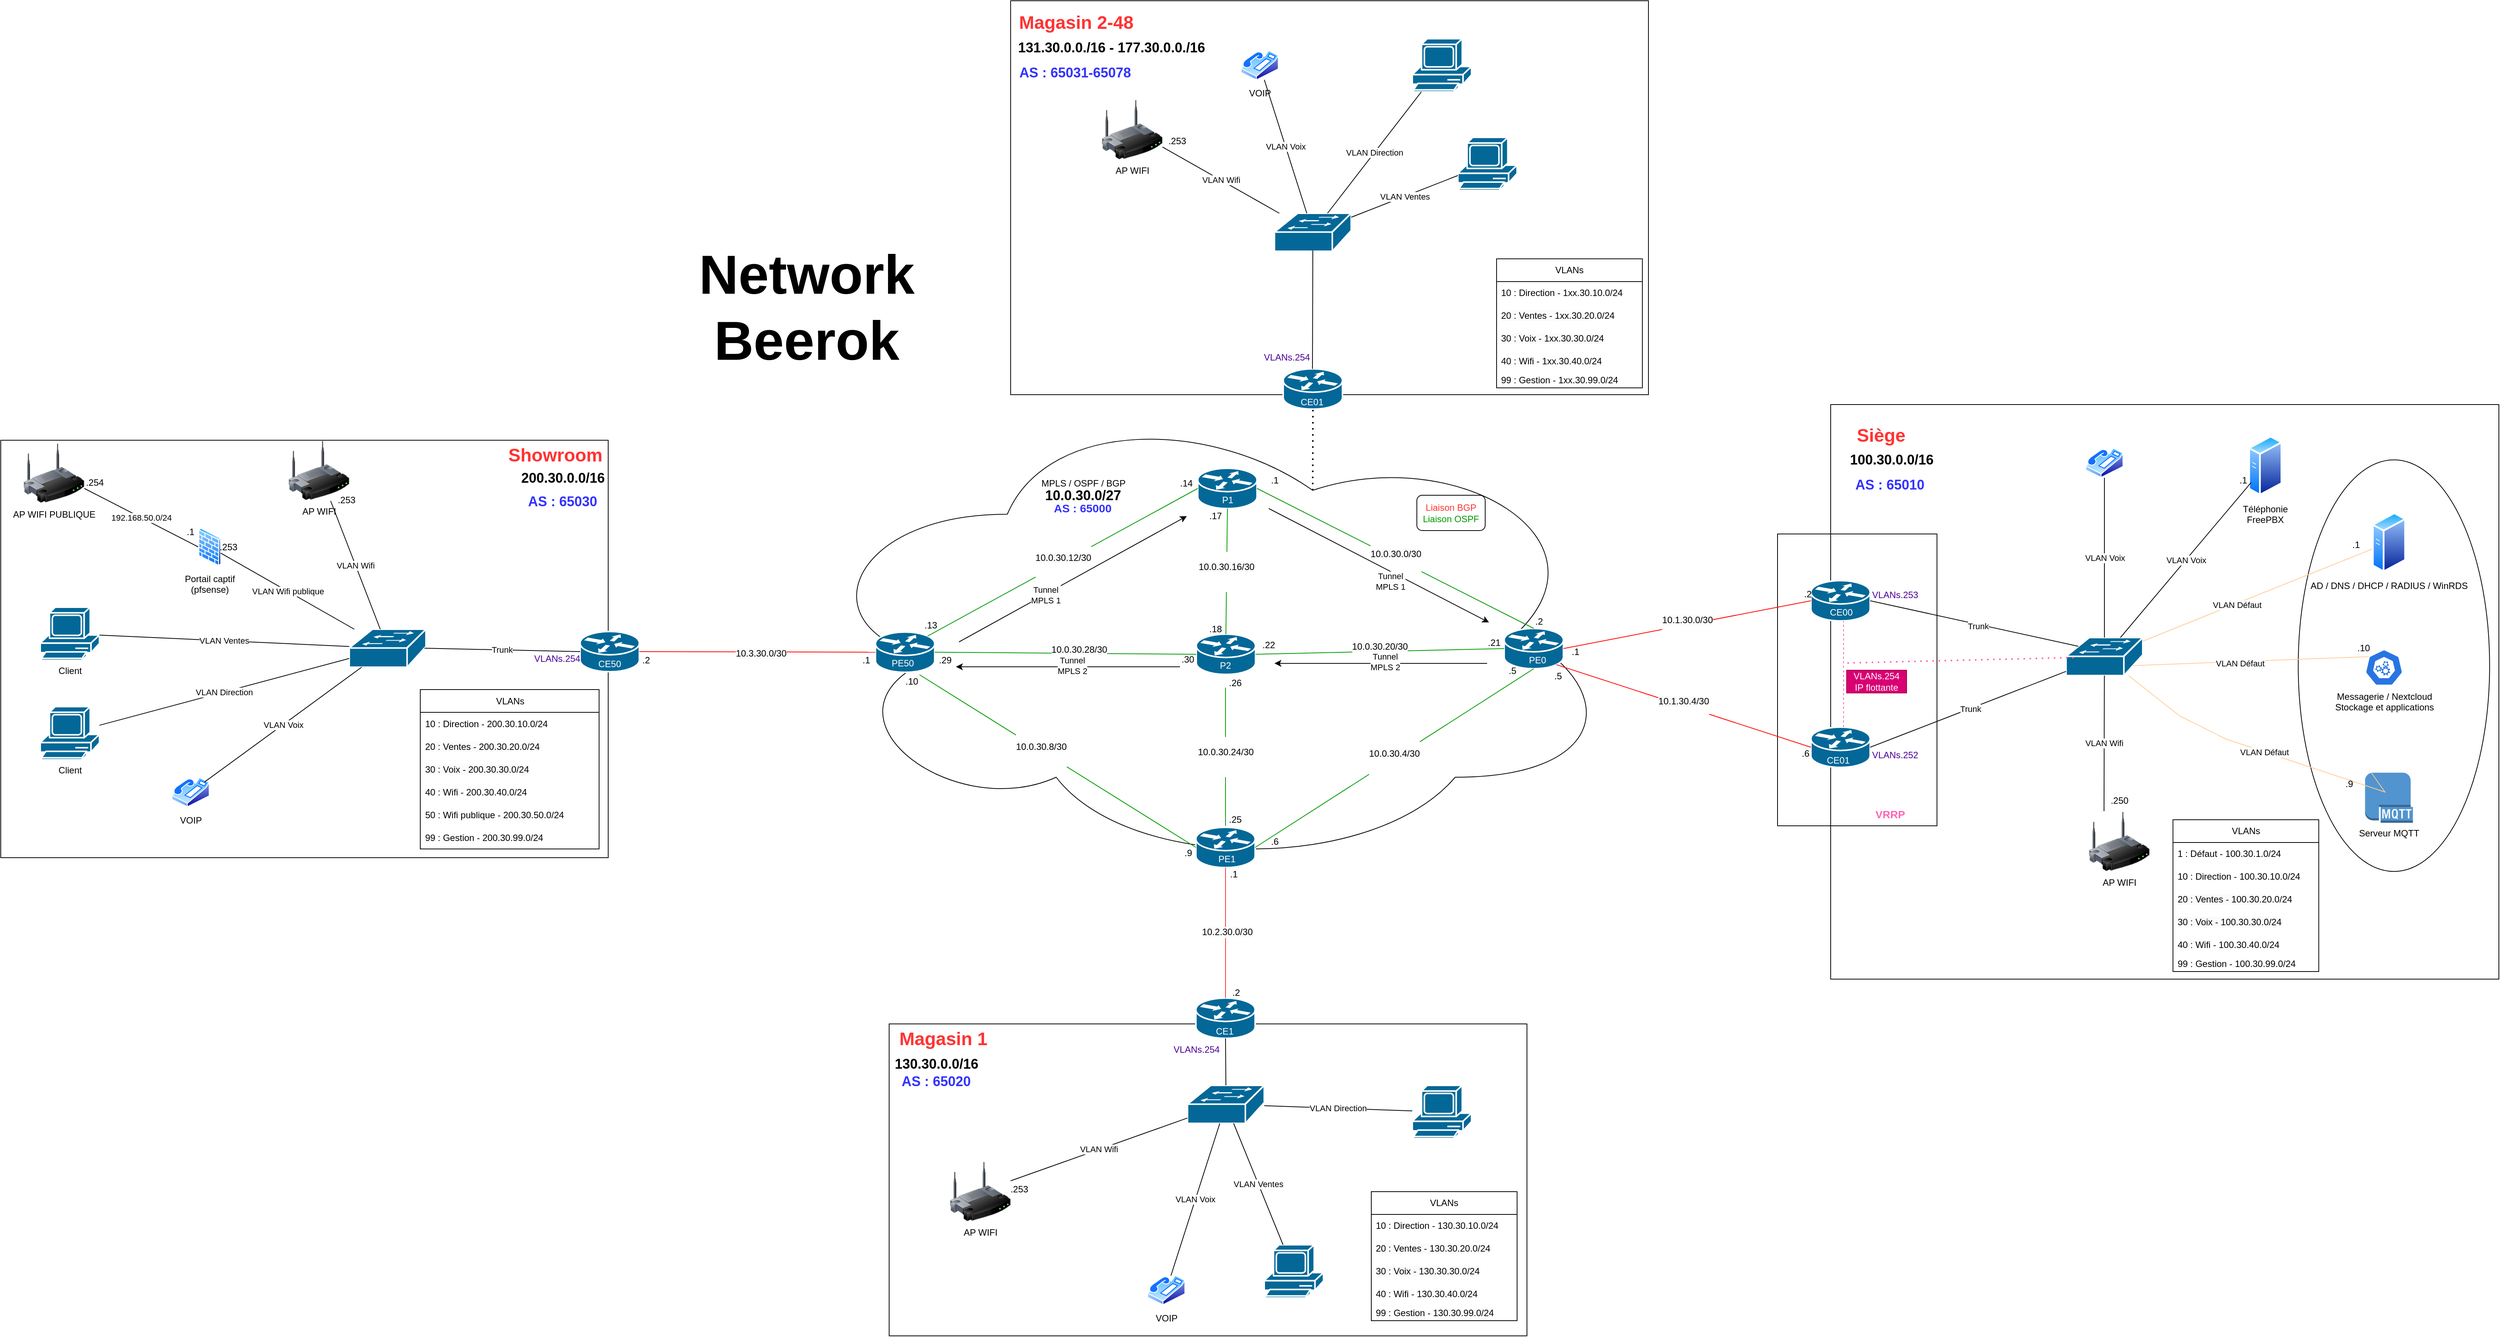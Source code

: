 <mxfile version="24.4.0" type="device">
  <diagram id="WLaCd2MpMb73AHYVR0f1" name="Page-1">
    <mxGraphModel dx="5240" dy="2813" grid="1" gridSize="10" guides="1" tooltips="1" connect="1" arrows="1" fold="1" page="1" pageScale="1" pageWidth="4681" pageHeight="3300" math="0" shadow="0">
      <root>
        <mxCell id="0" />
        <mxCell id="1" parent="0" />
        <mxCell id="ML1fYuCT1PsFsiq06-86-186" value="" style="rounded=0;whiteSpace=wrap;html=1;" parent="1" vertex="1">
          <mxGeometry x="3039" y="1302" width="880" height="757" as="geometry" />
        </mxCell>
        <mxCell id="hlPLC92axH5KbFpEZ22y-19" value="" style="ellipse;whiteSpace=wrap;html=1;rotation=-90;movable=1;resizable=1;rotatable=1;deletable=1;editable=1;locked=0;connectable=1;fillColor=none;gradientColor=none;fillStyle=solid;" parent="1" vertex="1">
          <mxGeometry x="3509.66" y="1519.97" width="542.28" height="252.06" as="geometry" />
        </mxCell>
        <mxCell id="ML1fYuCT1PsFsiq06-86-135" value="" style="rounded=0;whiteSpace=wrap;html=1;" parent="1" vertex="1">
          <mxGeometry x="629" y="1349" width="800" height="550" as="geometry" />
        </mxCell>
        <mxCell id="ML1fYuCT1PsFsiq06-86-103" value="" style="rounded=0;whiteSpace=wrap;html=1;" parent="1" vertex="1">
          <mxGeometry x="1799" y="2118" width="840" height="411" as="geometry" />
        </mxCell>
        <mxCell id="ML1fYuCT1PsFsiq06-86-88" value="" style="rounded=0;whiteSpace=wrap;html=1;fillColor=none;" parent="1" vertex="1">
          <mxGeometry x="2969" y="1472.5" width="210" height="384.5" as="geometry" />
        </mxCell>
        <mxCell id="ML1fYuCT1PsFsiq06-86-3" value="" style="ellipse;shape=cloud;whiteSpace=wrap;html=1;movable=1;resizable=1;rotatable=1;deletable=1;editable=1;locked=0;connectable=1;" parent="1" vertex="1">
          <mxGeometry x="1686.5" y="1289" width="1072.5" height="630" as="geometry" />
        </mxCell>
        <mxCell id="ML1fYuCT1PsFsiq06-86-4" value="" style="shape=mxgraph.cisco.routers.router;sketch=0;html=1;pointerEvents=1;dashed=0;fillColor=#036897;strokeColor=#ffffff;strokeWidth=2;verticalLabelPosition=bottom;verticalAlign=top;align=center;outlineConnect=0;" parent="1" vertex="1">
          <mxGeometry x="2205.5" y="1386" width="78" height="53" as="geometry" />
        </mxCell>
        <mxCell id="ML1fYuCT1PsFsiq06-86-5" value="" style="shape=mxgraph.cisco.routers.router;sketch=0;html=1;pointerEvents=1;dashed=0;fillColor=#036897;strokeColor=#ffffff;strokeWidth=2;verticalLabelPosition=bottom;verticalAlign=top;align=center;outlineConnect=0;" parent="1" vertex="1">
          <mxGeometry x="2609" y="1597" width="78" height="53" as="geometry" />
        </mxCell>
        <mxCell id="ML1fYuCT1PsFsiq06-86-6" value="" style="shape=mxgraph.cisco.routers.router;sketch=0;html=1;pointerEvents=1;dashed=0;fillColor=#036897;strokeColor=#ffffff;strokeWidth=2;verticalLabelPosition=bottom;verticalAlign=top;align=center;outlineConnect=0;" parent="1" vertex="1">
          <mxGeometry x="2203.5" y="1604.5" width="78" height="53" as="geometry" />
        </mxCell>
        <mxCell id="ML1fYuCT1PsFsiq06-86-7" value="" style="shape=mxgraph.cisco.routers.router;sketch=0;html=1;pointerEvents=1;dashed=0;fillColor=#036897;strokeColor=#ffffff;strokeWidth=2;verticalLabelPosition=bottom;verticalAlign=top;align=center;outlineConnect=0;" parent="1" vertex="1">
          <mxGeometry x="1781" y="1601.75" width="78" height="53" as="geometry" />
        </mxCell>
        <mxCell id="ML1fYuCT1PsFsiq06-86-8" value="" style="shape=mxgraph.cisco.routers.router;sketch=0;html=1;pointerEvents=1;dashed=0;fillColor=#036897;strokeColor=#ffffff;strokeWidth=2;verticalLabelPosition=bottom;verticalAlign=top;align=center;outlineConnect=0;" parent="1" vertex="1">
          <mxGeometry x="2203" y="1859" width="78" height="53" as="geometry" />
        </mxCell>
        <mxCell id="ML1fYuCT1PsFsiq06-86-11" value="&#xa;&lt;span style=&quot;color: rgb(0, 0, 0); font-family: Helvetica; font-size: 12px; font-style: normal; font-variant-ligatures: normal; font-variant-caps: normal; font-weight: 400; letter-spacing: normal; orphans: 2; text-align: center; text-indent: 0px; text-transform: none; widows: 2; word-spacing: 0px; -webkit-text-stroke-width: 0px; white-space: normal; background-color: rgb(251, 251, 251); text-decoration-thickness: initial; text-decoration-style: initial; text-decoration-color: initial; display: inline !important; float: none;&quot;&gt;10.0.30.28/30&lt;/span&gt;&#xa;&#xa;" style="endArrow=none;startArrow=none;html=1;rounded=0;entryX=0;entryY=0.5;entryDx=0;entryDy=0;entryPerimeter=0;exitX=1;exitY=0.5;exitDx=0;exitDy=0;exitPerimeter=0;strokeColor=#009900;startFill=0;endFill=0;" parent="1" source="ML1fYuCT1PsFsiq06-86-7" target="ML1fYuCT1PsFsiq06-86-6" edge="1">
          <mxGeometry x="0.103" y="-1" width="50" height="50" relative="1" as="geometry">
            <mxPoint x="2089" y="1679" as="sourcePoint" />
            <mxPoint x="2139" y="1629" as="targetPoint" />
            <mxPoint as="offset" />
          </mxGeometry>
        </mxCell>
        <mxCell id="ML1fYuCT1PsFsiq06-86-13" value="&#xa;&lt;span style=&quot;color: rgb(0, 0, 0); font-family: Helvetica; font-size: 12px; font-style: normal; font-variant-ligatures: normal; font-variant-caps: normal; font-weight: 400; letter-spacing: normal; orphans: 2; text-align: center; text-indent: 0px; text-transform: none; widows: 2; word-spacing: 0px; -webkit-text-stroke-width: 0px; white-space: normal; background-color: rgb(251, 251, 251); text-decoration-thickness: initial; text-decoration-style: initial; text-decoration-color: initial; display: inline !important; float: none;&quot;&gt;10.0.30.20/30&lt;/span&gt;&#xa;&#xa;" style="endArrow=none;startArrow=none;html=1;rounded=0;entryX=0;entryY=0.5;entryDx=0;entryDy=0;entryPerimeter=0;exitX=1;exitY=0.5;exitDx=0;exitDy=0;exitPerimeter=0;strokeColor=#009900;startFill=0;endFill=0;" parent="1" source="ML1fYuCT1PsFsiq06-86-6" target="ML1fYuCT1PsFsiq06-86-5" edge="1">
          <mxGeometry width="50" height="50" relative="1" as="geometry">
            <mxPoint x="2057" y="1666" as="sourcePoint" />
            <mxPoint x="2222" y="1666" as="targetPoint" />
          </mxGeometry>
        </mxCell>
        <mxCell id="ML1fYuCT1PsFsiq06-86-14" value="&#xa;&lt;span style=&quot;color: rgb(0, 0, 0); font-family: Helvetica; font-size: 12px; font-style: normal; font-variant-ligatures: normal; font-variant-caps: normal; font-weight: 400; letter-spacing: normal; orphans: 2; text-align: center; text-indent: 0px; text-transform: none; widows: 2; word-spacing: 0px; -webkit-text-stroke-width: 0px; white-space: normal; background-color: rgb(251, 251, 251); text-decoration-thickness: initial; text-decoration-style: initial; text-decoration-color: initial; display: inline !important; float: none;&quot;&gt;10.0.30.16/30&lt;/span&gt;&#xa;&#xa;" style="endArrow=none;startArrow=none;html=1;rounded=0;entryX=0.5;entryY=0;entryDx=0;entryDy=0;entryPerimeter=0;exitX=0.5;exitY=1;exitDx=0;exitDy=0;exitPerimeter=0;strokeColor=#009900;startFill=0;endFill=0;" parent="1" source="ML1fYuCT1PsFsiq06-86-4" target="ML1fYuCT1PsFsiq06-86-6" edge="1">
          <mxGeometry width="50" height="50" relative="1" as="geometry">
            <mxPoint x="2067" y="1676" as="sourcePoint" />
            <mxPoint x="2232" y="1676" as="targetPoint" />
          </mxGeometry>
        </mxCell>
        <mxCell id="ML1fYuCT1PsFsiq06-86-15" value="&#xa;&lt;span style=&quot;color: rgb(0, 0, 0); font-family: Helvetica; font-size: 12px; font-style: normal; font-variant-ligatures: normal; font-variant-caps: normal; font-weight: 400; letter-spacing: normal; orphans: 2; text-align: center; text-indent: 0px; text-transform: none; widows: 2; word-spacing: 0px; -webkit-text-stroke-width: 0px; white-space: normal; background-color: rgb(251, 251, 251); text-decoration-thickness: initial; text-decoration-style: initial; text-decoration-color: initial; display: inline !important; float: none;&quot;&gt;10.0.30.8/30&lt;/span&gt;&#xa;&#xa;" style="endArrow=none;startArrow=none;html=1;rounded=0;entryX=0;entryY=0.5;entryDx=0;entryDy=0;entryPerimeter=0;strokeColor=#009900;startFill=0;endFill=0;" parent="1" target="ML1fYuCT1PsFsiq06-86-8" edge="1">
          <mxGeometry x="-0.118" y="-1" width="50" height="50" relative="1" as="geometry">
            <mxPoint x="1839" y="1658" as="sourcePoint" />
            <mxPoint x="2242" y="1686" as="targetPoint" />
            <mxPoint as="offset" />
          </mxGeometry>
        </mxCell>
        <mxCell id="ML1fYuCT1PsFsiq06-86-16" value="&#xa;&lt;span style=&quot;color: rgb(0, 0, 0); font-family: Helvetica; font-size: 12px; font-style: normal; font-variant-ligatures: normal; font-variant-caps: normal; font-weight: 400; letter-spacing: normal; orphans: 2; text-align: center; text-indent: 0px; text-transform: none; widows: 2; word-spacing: 0px; -webkit-text-stroke-width: 0px; white-space: normal; background-color: rgb(251, 251, 251); text-decoration-thickness: initial; text-decoration-style: initial; text-decoration-color: initial; display: inline !important; float: none;&quot;&gt;10.0.30.4/30&lt;/span&gt;&#xa;&#xa;" style="endArrow=none;startArrow=none;html=1;rounded=0;entryX=0.5;entryY=1;entryDx=0;entryDy=0;entryPerimeter=0;exitX=1;exitY=0.5;exitDx=0;exitDy=0;exitPerimeter=0;strokeColor=#009900;endFill=0;startFill=0;" parent="1" source="ML1fYuCT1PsFsiq06-86-8" target="ML1fYuCT1PsFsiq06-86-5" edge="1">
          <mxGeometry width="50" height="50" relative="1" as="geometry">
            <mxPoint x="2087" y="1696" as="sourcePoint" />
            <mxPoint x="2252" y="1696" as="targetPoint" />
          </mxGeometry>
        </mxCell>
        <mxCell id="ML1fYuCT1PsFsiq06-86-17" value="&#xa;&lt;span style=&quot;color: rgb(0, 0, 0); font-family: Helvetica; font-size: 12px; font-style: normal; font-variant-ligatures: normal; font-variant-caps: normal; font-weight: 400; letter-spacing: normal; orphans: 2; text-align: center; text-indent: 0px; text-transform: none; widows: 2; word-spacing: 0px; -webkit-text-stroke-width: 0px; white-space: normal; background-color: rgb(251, 251, 251); text-decoration-thickness: initial; text-decoration-style: initial; text-decoration-color: initial; display: inline !important; float: none;&quot;&gt;10.0.30.0/30&lt;/span&gt;&#xa;&#xa;" style="endArrow=none;startArrow=none;html=1;rounded=0;entryX=0.5;entryY=0;entryDx=0;entryDy=0;entryPerimeter=0;exitX=1;exitY=0.5;exitDx=0;exitDy=0;exitPerimeter=0;strokeColor=#009900;startFill=0;endFill=0;" parent="1" source="ML1fYuCT1PsFsiq06-86-4" target="ML1fYuCT1PsFsiq06-86-5" edge="1">
          <mxGeometry width="50" height="50" relative="1" as="geometry">
            <mxPoint x="2097" y="1706" as="sourcePoint" />
            <mxPoint x="2262" y="1706" as="targetPoint" />
          </mxGeometry>
        </mxCell>
        <mxCell id="ML1fYuCT1PsFsiq06-86-18" value="&#xa;&lt;span style=&quot;color: rgb(0, 0, 0); font-family: Helvetica; font-size: 12px; font-style: normal; font-variant-ligatures: normal; font-variant-caps: normal; font-weight: 400; letter-spacing: normal; orphans: 2; text-align: center; text-indent: 0px; text-transform: none; widows: 2; word-spacing: 0px; -webkit-text-stroke-width: 0px; white-space: normal; background-color: rgb(251, 251, 251); text-decoration-thickness: initial; text-decoration-style: initial; text-decoration-color: initial; display: inline !important; float: none;&quot;&gt;10.0.30.12/30&lt;/span&gt;&#xa;&#xa;" style="endArrow=none;startArrow=none;html=1;rounded=0;entryX=0;entryY=0.5;entryDx=0;entryDy=0;entryPerimeter=0;exitX=0.88;exitY=0.1;exitDx=0;exitDy=0;exitPerimeter=0;strokeColor=#009900;startFill=0;endFill=0;" parent="1" source="ML1fYuCT1PsFsiq06-86-7" target="ML1fYuCT1PsFsiq06-86-4" edge="1">
          <mxGeometry width="50" height="50" relative="1" as="geometry">
            <mxPoint x="2107" y="1716" as="sourcePoint" />
            <mxPoint x="2272" y="1716" as="targetPoint" />
          </mxGeometry>
        </mxCell>
        <mxCell id="ML1fYuCT1PsFsiq06-86-19" value="&lt;font color=&quot;#ffffff&quot;&gt;P1&lt;/font&gt;" style="text;html=1;align=center;verticalAlign=middle;whiteSpace=wrap;rounded=0;" parent="1" vertex="1">
          <mxGeometry x="2214.5" y="1413" width="60" height="30" as="geometry" />
        </mxCell>
        <mxCell id="ML1fYuCT1PsFsiq06-86-21" value="&lt;font color=&quot;#ffffff&quot;&gt;PE0&lt;/font&gt;" style="text;html=1;align=center;verticalAlign=middle;whiteSpace=wrap;rounded=0;strokeColor=none;shadow=0;" parent="1" vertex="1">
          <mxGeometry x="2623" y="1624" width="60" height="30" as="geometry" />
        </mxCell>
        <mxCell id="ML1fYuCT1PsFsiq06-86-22" value="&lt;font color=&quot;#ffffff&quot;&gt;P2&lt;/font&gt;" style="text;html=1;align=center;verticalAlign=middle;whiteSpace=wrap;rounded=0;" parent="1" vertex="1">
          <mxGeometry x="2212" y="1631" width="60" height="30" as="geometry" />
        </mxCell>
        <mxCell id="ML1fYuCT1PsFsiq06-86-23" value="&lt;font color=&quot;#ffffff&quot;&gt;PE1&lt;/font&gt;" style="text;html=1;align=center;verticalAlign=middle;whiteSpace=wrap;rounded=0;" parent="1" vertex="1">
          <mxGeometry x="2214" y="1886" width="60" height="30" as="geometry" />
        </mxCell>
        <mxCell id="ML1fYuCT1PsFsiq06-86-24" value="&lt;font color=&quot;#ffffff&quot;&gt;PE50&lt;/font&gt;" style="text;html=1;align=center;verticalAlign=middle;whiteSpace=wrap;rounded=0;" parent="1" vertex="1">
          <mxGeometry x="1787" y="1627.75" width="60" height="30" as="geometry" />
        </mxCell>
        <mxCell id="ML1fYuCT1PsFsiq06-86-35" value=".1" style="text;html=1;align=center;verticalAlign=middle;whiteSpace=wrap;rounded=0;" parent="1" vertex="1">
          <mxGeometry x="2276.5" y="1387" width="60" height="30" as="geometry" />
        </mxCell>
        <mxCell id="ML1fYuCT1PsFsiq06-86-36" value=".2" style="text;html=1;align=center;verticalAlign=middle;whiteSpace=wrap;rounded=0;" parent="1" vertex="1">
          <mxGeometry x="2641" y="1578" width="28" height="20" as="geometry" />
        </mxCell>
        <mxCell id="ML1fYuCT1PsFsiq06-86-37" value=".13" style="text;html=1;align=center;verticalAlign=middle;whiteSpace=wrap;rounded=0;" parent="1" vertex="1">
          <mxGeometry x="1839" y="1583.25" width="30" height="18.5" as="geometry" />
        </mxCell>
        <mxCell id="ML1fYuCT1PsFsiq06-86-38" value=".6" style="text;html=1;align=center;verticalAlign=middle;whiteSpace=wrap;rounded=0;" parent="1" vertex="1">
          <mxGeometry x="2293" y="1869.5" width="28" height="16.5" as="geometry" />
        </mxCell>
        <mxCell id="ML1fYuCT1PsFsiq06-86-39" value=".5" style="text;html=1;align=center;verticalAlign=middle;whiteSpace=wrap;rounded=0;" parent="1" vertex="1">
          <mxGeometry x="2590" y="1637.5" width="60" height="30" as="geometry" />
        </mxCell>
        <mxCell id="ML1fYuCT1PsFsiq06-86-40" value=".14" style="text;html=1;align=center;verticalAlign=middle;whiteSpace=wrap;rounded=0;" parent="1" vertex="1">
          <mxGeometry x="2172.5" y="1396.75" width="34.5" height="18" as="geometry" />
        </mxCell>
        <mxCell id="ML1fYuCT1PsFsiq06-86-41" value=".10" style="text;html=1;align=center;verticalAlign=middle;whiteSpace=wrap;rounded=0;" parent="1" vertex="1">
          <mxGeometry x="1799" y="1652" width="60" height="30" as="geometry" />
        </mxCell>
        <mxCell id="ML1fYuCT1PsFsiq06-86-42" value=".9" style="text;html=1;align=center;verticalAlign=middle;whiteSpace=wrap;rounded=0;" parent="1" vertex="1">
          <mxGeometry x="2177.75" y="1886" width="30" height="13" as="geometry" />
        </mxCell>
        <mxCell id="ML1fYuCT1PsFsiq06-86-43" value=".29" style="text;html=1;align=center;verticalAlign=middle;whiteSpace=wrap;rounded=0;" parent="1" vertex="1">
          <mxGeometry x="1859" y="1632.62" width="28" height="12.75" as="geometry" />
        </mxCell>
        <mxCell id="ML1fYuCT1PsFsiq06-86-44" value=".30" style="text;html=1;align=center;verticalAlign=middle;whiteSpace=wrap;rounded=0;" parent="1" vertex="1">
          <mxGeometry x="2177.75" y="1631" width="29.25" height="13.5" as="geometry" />
        </mxCell>
        <mxCell id="ML1fYuCT1PsFsiq06-86-45" value=".18" style="text;html=1;align=center;verticalAlign=middle;whiteSpace=wrap;rounded=0;" parent="1" vertex="1">
          <mxGeometry x="2214" y="1593" width="30" height="10" as="geometry" />
        </mxCell>
        <mxCell id="ML1fYuCT1PsFsiq06-86-46" value=".26" style="text;html=1;align=center;verticalAlign=middle;whiteSpace=wrap;rounded=0;" parent="1" vertex="1">
          <mxGeometry x="2225" y="1654" width="60" height="30" as="geometry" />
        </mxCell>
        <mxCell id="ML1fYuCT1PsFsiq06-86-47" value=".22" style="text;html=1;align=center;verticalAlign=middle;whiteSpace=wrap;rounded=0;" parent="1" vertex="1">
          <mxGeometry x="2269" y="1604" width="60" height="30" as="geometry" />
        </mxCell>
        <mxCell id="ML1fYuCT1PsFsiq06-86-48" value=".25" style="text;html=1;align=center;verticalAlign=middle;whiteSpace=wrap;rounded=0;" parent="1" vertex="1">
          <mxGeometry x="2245" y="1839" width="20" height="20" as="geometry" />
        </mxCell>
        <mxCell id="ML1fYuCT1PsFsiq06-86-49" value=".21" style="text;html=1;align=center;verticalAlign=middle;whiteSpace=wrap;rounded=0;" parent="1" vertex="1">
          <mxGeometry x="2566" y="1601" width="60" height="30" as="geometry" />
        </mxCell>
        <mxCell id="ML1fYuCT1PsFsiq06-86-50" value=".17" style="text;html=1;align=center;verticalAlign=middle;whiteSpace=wrap;rounded=0;" parent="1" vertex="1">
          <mxGeometry x="2217.25" y="1439" width="23.5" height="20" as="geometry" />
        </mxCell>
        <mxCell id="ML1fYuCT1PsFsiq06-86-51" value="MPLS /&amp;nbsp;OSPF / BGP" style="text;html=1;align=center;verticalAlign=middle;whiteSpace=wrap;rounded=0;" parent="1" vertex="1">
          <mxGeometry x="1984.25" y="1391" width="141.5" height="30" as="geometry" />
        </mxCell>
        <mxCell id="ML1fYuCT1PsFsiq06-86-52" value="" style="shape=mxgraph.cisco.routers.router;sketch=0;html=1;pointerEvents=1;dashed=0;fillColor=#036897;strokeColor=#ffffff;strokeWidth=2;verticalLabelPosition=bottom;verticalAlign=top;align=center;outlineConnect=0;" parent="1" vertex="1">
          <mxGeometry x="3013" y="1534" width="78" height="53" as="geometry" />
        </mxCell>
        <mxCell id="ML1fYuCT1PsFsiq06-86-53" value="" style="shape=mxgraph.cisco.routers.router;sketch=0;html=1;pointerEvents=1;dashed=0;fillColor=#036897;strokeColor=#ffffff;strokeWidth=2;verticalLabelPosition=bottom;verticalAlign=top;align=center;outlineConnect=0;" parent="1" vertex="1">
          <mxGeometry x="1392" y="1601" width="78" height="53" as="geometry" />
        </mxCell>
        <mxCell id="ML1fYuCT1PsFsiq06-86-54" value="" style="shape=mxgraph.cisco.routers.router;sketch=0;html=1;pointerEvents=1;dashed=0;fillColor=#036897;strokeColor=#ffffff;strokeWidth=2;verticalLabelPosition=bottom;verticalAlign=top;align=center;outlineConnect=0;" parent="1" vertex="1">
          <mxGeometry x="2203" y="2084" width="78" height="53" as="geometry" />
        </mxCell>
        <mxCell id="ML1fYuCT1PsFsiq06-86-55" value="" style="endArrow=none;html=1;rounded=0;exitX=0.5;exitY=0;exitDx=0;exitDy=0;exitPerimeter=0;entryX=0.5;entryY=1;entryDx=0;entryDy=0;entryPerimeter=0;strokeColor=#FF3333;" parent="1" source="ML1fYuCT1PsFsiq06-86-54" target="ML1fYuCT1PsFsiq06-86-8" edge="1">
          <mxGeometry width="50" height="50" relative="1" as="geometry">
            <mxPoint x="2249" y="1919" as="sourcePoint" />
            <mxPoint x="2299" y="1869" as="targetPoint" />
          </mxGeometry>
        </mxCell>
        <mxCell id="92ba2GRi4zvnJGff0JqZ-8" value="&lt;span style=&quot;font-size: 12px; text-wrap: wrap; background-color: rgb(251, 251, 251);&quot;&gt;10.2.30.0/30&lt;/span&gt;" style="edgeLabel;html=1;align=center;verticalAlign=middle;resizable=0;points=[];" vertex="1" connectable="0" parent="ML1fYuCT1PsFsiq06-86-55">
          <mxGeometry x="0.01" y="-2" relative="1" as="geometry">
            <mxPoint as="offset" />
          </mxGeometry>
        </mxCell>
        <mxCell id="ML1fYuCT1PsFsiq06-86-59" value="&#xa;&lt;span style=&quot;color: rgb(0, 0, 0); font-family: Helvetica; font-size: 12px; font-style: normal; font-variant-ligatures: normal; font-variant-caps: normal; font-weight: 400; letter-spacing: normal; orphans: 2; text-align: center; text-indent: 0px; text-transform: none; widows: 2; word-spacing: 0px; -webkit-text-stroke-width: 0px; white-space: normal; background-color: rgb(251, 251, 251); text-decoration-thickness: initial; text-decoration-style: initial; text-decoration-color: initial; display: inline !important; float: none;&quot;&gt;10.1.30.0/30&lt;/span&gt;&#xa;&#xa;" style="endArrow=none;html=1;rounded=0;entryX=0;entryY=0.5;entryDx=0;entryDy=0;entryPerimeter=0;exitX=1;exitY=0.5;exitDx=0;exitDy=0;exitPerimeter=0;strokeColor=#FF0000;" parent="1" source="ML1fYuCT1PsFsiq06-86-5" target="ML1fYuCT1PsFsiq06-86-52" edge="1">
          <mxGeometry width="50" height="50" relative="1" as="geometry">
            <mxPoint x="2259" y="1719" as="sourcePoint" />
            <mxPoint x="2309" y="1669" as="targetPoint" />
          </mxGeometry>
        </mxCell>
        <mxCell id="ML1fYuCT1PsFsiq06-86-60" value="" style="endArrow=none;html=1;rounded=0;entryX=0;entryY=0.5;entryDx=0;entryDy=0;entryPerimeter=0;exitX=1;exitY=0.5;exitDx=0;exitDy=0;exitPerimeter=0;fillColor=#ffff88;strokeColor=#FF0000;" parent="1" source="ML1fYuCT1PsFsiq06-86-53" target="ML1fYuCT1PsFsiq06-86-7" edge="1">
          <mxGeometry width="50" height="50" relative="1" as="geometry">
            <mxPoint x="1659" y="1809" as="sourcePoint" />
            <mxPoint x="1709" y="1759" as="targetPoint" />
          </mxGeometry>
        </mxCell>
        <mxCell id="92ba2GRi4zvnJGff0JqZ-7" value="&lt;span style=&quot;font-size: 12px; text-wrap: wrap; background-color: rgb(251, 251, 251);&quot;&gt;10.3.30.0/30&lt;/span&gt;" style="edgeLabel;html=1;align=center;verticalAlign=middle;resizable=0;points=[];" vertex="1" connectable="0" parent="ML1fYuCT1PsFsiq06-86-60">
          <mxGeometry x="0.029" y="-2" relative="1" as="geometry">
            <mxPoint as="offset" />
          </mxGeometry>
        </mxCell>
        <mxCell id="ML1fYuCT1PsFsiq06-86-66" value="&lt;font color=&quot;#ffffff&quot;&gt;CE50&lt;/font&gt;" style="text;html=1;align=center;verticalAlign=middle;whiteSpace=wrap;rounded=0;" parent="1" vertex="1">
          <mxGeometry x="1401" y="1629" width="60" height="30" as="geometry" />
        </mxCell>
        <mxCell id="ML1fYuCT1PsFsiq06-86-68" value="&lt;font color=&quot;#ffffff&quot;&gt;CE00&lt;/font&gt;" style="text;html=1;align=center;verticalAlign=middle;whiteSpace=wrap;rounded=0;" parent="1" vertex="1">
          <mxGeometry x="3023" y="1560.5" width="60" height="30" as="geometry" />
        </mxCell>
        <mxCell id="ML1fYuCT1PsFsiq06-86-69" value="&lt;font color=&quot;#ffffff&quot;&gt;CE1&lt;/font&gt;" style="text;html=1;align=center;verticalAlign=middle;whiteSpace=wrap;rounded=0;" parent="1" vertex="1">
          <mxGeometry x="2211" y="2113" width="60" height="30" as="geometry" />
        </mxCell>
        <mxCell id="ML1fYuCT1PsFsiq06-86-70" value=".5" style="text;html=1;align=center;verticalAlign=middle;whiteSpace=wrap;rounded=0;" parent="1" vertex="1">
          <mxGeometry x="2650" y="1645.37" width="60" height="30" as="geometry" />
        </mxCell>
        <mxCell id="ML1fYuCT1PsFsiq06-86-71" value=".1" style="text;html=1;align=center;verticalAlign=middle;whiteSpace=wrap;rounded=0;" parent="1" vertex="1">
          <mxGeometry x="2683" y="1618.5" width="40" height="18" as="geometry" />
        </mxCell>
        <mxCell id="ML1fYuCT1PsFsiq06-86-72" value=".2" style="text;html=1;align=center;verticalAlign=middle;whiteSpace=wrap;rounded=0;" parent="1" vertex="1">
          <mxGeometry x="2241.5" y="2069" width="27.5" height="15" as="geometry" />
        </mxCell>
        <mxCell id="ML1fYuCT1PsFsiq06-86-73" value=".2" style="text;html=1;align=center;verticalAlign=middle;whiteSpace=wrap;rounded=0;" parent="1" vertex="1">
          <mxGeometry x="2979" y="1537" width="60" height="30" as="geometry" />
        </mxCell>
        <mxCell id="ML1fYuCT1PsFsiq06-86-74" value=".6" style="text;html=1;align=center;verticalAlign=middle;whiteSpace=wrap;rounded=0;" parent="1" vertex="1">
          <mxGeometry x="2976" y="1747" width="60" height="30" as="geometry" />
        </mxCell>
        <mxCell id="ML1fYuCT1PsFsiq06-86-75" value=".1" style="text;html=1;align=center;verticalAlign=middle;whiteSpace=wrap;rounded=0;" parent="1" vertex="1">
          <mxGeometry x="2244" y="1912" width="18" height="17" as="geometry" />
        </mxCell>
        <mxCell id="ML1fYuCT1PsFsiq06-86-76" value="" style="shape=mxgraph.cisco.switches.workgroup_switch;sketch=0;html=1;pointerEvents=1;dashed=0;fillColor=#036897;strokeColor=#ffffff;strokeWidth=2;verticalLabelPosition=bottom;verticalAlign=top;align=center;outlineConnect=0;" parent="1" vertex="1">
          <mxGeometry x="2192" y="2199" width="101" height="50" as="geometry" />
        </mxCell>
        <mxCell id="ML1fYuCT1PsFsiq06-86-77" value="" style="shape=mxgraph.cisco.switches.workgroup_switch;sketch=0;html=1;pointerEvents=1;dashed=0;fillColor=#036897;strokeColor=#ffffff;strokeWidth=2;verticalLabelPosition=bottom;verticalAlign=top;align=center;outlineConnect=0;" parent="1" vertex="1">
          <mxGeometry x="3349" y="1609" width="101" height="50" as="geometry" />
        </mxCell>
        <mxCell id="ML1fYuCT1PsFsiq06-86-78" value="&lt;div&gt;&lt;br&gt;&lt;/div&gt;&lt;div&gt;&lt;br&gt;&lt;/div&gt;&lt;div&gt;&lt;br&gt;&lt;/div&gt;" style="shape=mxgraph.cisco.switches.workgroup_switch;sketch=0;html=1;pointerEvents=1;dashed=0;fillColor=#036897;strokeColor=#ffffff;strokeWidth=2;verticalLabelPosition=bottom;verticalAlign=top;align=center;outlineConnect=0;" parent="1" vertex="1">
          <mxGeometry x="1088" y="1598" width="101" height="50" as="geometry" />
        </mxCell>
        <mxCell id="ML1fYuCT1PsFsiq06-86-80" value="" style="endArrow=none;html=1;rounded=0;entryX=0.16;entryY=0.23;entryDx=0;entryDy=0;entryPerimeter=0;exitX=1;exitY=0.5;exitDx=0;exitDy=0;exitPerimeter=0;" parent="1" source="ML1fYuCT1PsFsiq06-86-52" target="ML1fYuCT1PsFsiq06-86-77" edge="1">
          <mxGeometry width="50" height="50" relative="1" as="geometry">
            <mxPoint x="3039" y="1712.5" as="sourcePoint" />
            <mxPoint x="3089" y="1662.5" as="targetPoint" />
          </mxGeometry>
        </mxCell>
        <mxCell id="92ba2GRi4zvnJGff0JqZ-25" value="Trunk" style="edgeLabel;html=1;align=center;verticalAlign=middle;resizable=0;points=[];" vertex="1" connectable="0" parent="ML1fYuCT1PsFsiq06-86-80">
          <mxGeometry x="0.04" y="-2" relative="1" as="geometry">
            <mxPoint as="offset" />
          </mxGeometry>
        </mxCell>
        <mxCell id="ML1fYuCT1PsFsiq06-86-82" value="" style="shape=mxgraph.cisco.routers.router;sketch=0;html=1;pointerEvents=1;dashed=0;fillColor=#036897;strokeColor=#ffffff;strokeWidth=2;verticalLabelPosition=bottom;verticalAlign=top;align=center;outlineConnect=0;" parent="1" vertex="1">
          <mxGeometry x="3013" y="1727" width="78" height="53" as="geometry" />
        </mxCell>
        <mxCell id="ML1fYuCT1PsFsiq06-86-83" value="" style="endArrow=none;html=1;rounded=0;exitX=1;exitY=0.5;exitDx=0;exitDy=0;exitPerimeter=0;" parent="1" source="ML1fYuCT1PsFsiq06-86-82" target="ML1fYuCT1PsFsiq06-86-77" edge="1">
          <mxGeometry width="50" height="50" relative="1" as="geometry">
            <mxPoint x="3029" y="1682.5" as="sourcePoint" />
            <mxPoint x="3079" y="1632.5" as="targetPoint" />
          </mxGeometry>
        </mxCell>
        <mxCell id="92ba2GRi4zvnJGff0JqZ-26" value="Trunk" style="edgeLabel;html=1;align=center;verticalAlign=middle;resizable=0;points=[];" vertex="1" connectable="0" parent="ML1fYuCT1PsFsiq06-86-83">
          <mxGeometry x="0.018" relative="1" as="geometry">
            <mxPoint as="offset" />
          </mxGeometry>
        </mxCell>
        <mxCell id="ML1fYuCT1PsFsiq06-86-84" value="&#xa;&lt;span style=&quot;color: rgb(0, 0, 0); font-family: Helvetica; font-size: 12px; font-style: normal; font-variant-ligatures: normal; font-variant-caps: normal; font-weight: 400; letter-spacing: normal; orphans: 2; text-align: center; text-indent: 0px; text-transform: none; widows: 2; word-spacing: 0px; -webkit-text-stroke-width: 0px; white-space: normal; background-color: rgb(251, 251, 251); text-decoration-thickness: initial; text-decoration-style: initial; text-decoration-color: initial; display: inline !important; float: none;&quot;&gt;10.1.30.4&lt;/span&gt;&lt;span style=&quot;forced-color-adjust: none; color: rgb(0, 0, 0); font-family: Helvetica; font-size: 12px; font-style: normal; font-variant-ligatures: normal; font-variant-caps: normal; font-weight: 400; letter-spacing: normal; orphans: 2; text-align: center; text-indent: 0px; text-transform: none; widows: 2; word-spacing: 0px; -webkit-text-stroke-width: 0px; white-space: normal; background-color: initial; text-decoration-thickness: initial; text-decoration-style: initial; text-decoration-color: initial;&quot;&gt;/30&lt;/span&gt;&#xa;&#xa;" style="endArrow=none;html=1;rounded=0;entryX=0.88;entryY=0.9;entryDx=0;entryDy=0;entryPerimeter=0;exitX=0;exitY=0.5;exitDx=0;exitDy=0;exitPerimeter=0;strokeColor=#FF0000;" parent="1" source="ML1fYuCT1PsFsiq06-86-82" target="ML1fYuCT1PsFsiq06-86-5" edge="1">
          <mxGeometry width="50" height="50" relative="1" as="geometry">
            <mxPoint x="2839" y="1699" as="sourcePoint" />
            <mxPoint x="2889" y="1649" as="targetPoint" />
          </mxGeometry>
        </mxCell>
        <mxCell id="ML1fYuCT1PsFsiq06-86-85" value=".2" style="text;html=1;align=center;verticalAlign=middle;whiteSpace=wrap;rounded=0;" parent="1" vertex="1">
          <mxGeometry x="1449" y="1624" width="60" height="30" as="geometry" />
        </mxCell>
        <mxCell id="ML1fYuCT1PsFsiq06-86-86" value=".1" style="text;html=1;align=center;verticalAlign=middle;whiteSpace=wrap;rounded=0;" parent="1" vertex="1">
          <mxGeometry x="1739" y="1624" width="60" height="30" as="geometry" />
        </mxCell>
        <mxCell id="ML1fYuCT1PsFsiq06-86-90" value="Trunk" style="endArrow=none;html=1;rounded=0;entryX=0;entryY=0.5;entryDx=0;entryDy=0;entryPerimeter=0;exitX=0.98;exitY=0.5;exitDx=0;exitDy=0;exitPerimeter=0;" parent="1" source="ML1fYuCT1PsFsiq06-86-78" target="ML1fYuCT1PsFsiq06-86-53" edge="1">
          <mxGeometry width="50" height="50" relative="1" as="geometry">
            <mxPoint x="1249" y="1759" as="sourcePoint" />
            <mxPoint x="1299" y="1709" as="targetPoint" />
          </mxGeometry>
        </mxCell>
        <mxCell id="ML1fYuCT1PsFsiq06-86-91" value="" style="endArrow=none;html=1;rounded=0;entryX=0.5;entryY=1;entryDx=0;entryDy=0;entryPerimeter=0;exitX=0.5;exitY=0;exitDx=0;exitDy=0;exitPerimeter=0;" parent="1" source="ML1fYuCT1PsFsiq06-86-76" target="ML1fYuCT1PsFsiq06-86-54" edge="1">
          <mxGeometry width="50" height="50" relative="1" as="geometry">
            <mxPoint x="2089" y="2199" as="sourcePoint" />
            <mxPoint x="2139" y="2149" as="targetPoint" />
          </mxGeometry>
        </mxCell>
        <mxCell id="ML1fYuCT1PsFsiq06-86-92" value="" style="shape=mxgraph.cisco.computers_and_peripherals.pc;html=1;pointerEvents=1;dashed=0;fillColor=#036897;strokeColor=#ffffff;strokeWidth=2;verticalLabelPosition=bottom;verticalAlign=top;align=center;outlineConnect=0;" parent="1" vertex="1">
          <mxGeometry x="2488" y="2199" width="78" height="70" as="geometry" />
        </mxCell>
        <mxCell id="ML1fYuCT1PsFsiq06-86-94" value="" style="shape=mxgraph.cisco.computers_and_peripherals.pc;html=1;pointerEvents=1;dashed=0;fillColor=#036897;strokeColor=#ffffff;strokeWidth=2;verticalLabelPosition=bottom;verticalAlign=top;align=center;outlineConnect=0;" parent="1" vertex="1">
          <mxGeometry x="2293" y="2409" width="78" height="70" as="geometry" />
        </mxCell>
        <mxCell id="ML1fYuCT1PsFsiq06-86-95" value="AP WIFI" style="image;html=1;image=img/lib/clip_art/networking/Wireless_Router_128x128.png" parent="1" vertex="1">
          <mxGeometry x="1879" y="2299" width="80" height="80" as="geometry" />
        </mxCell>
        <mxCell id="ML1fYuCT1PsFsiq06-86-97" value="VOIP" style="image;aspect=fixed;perimeter=ellipsePerimeter;html=1;align=center;shadow=0;dashed=0;spacingTop=3;image=img/lib/active_directory/phone.svg;" parent="1" vertex="1">
          <mxGeometry x="2139" y="2449" width="50" height="39.5" as="geometry" />
        </mxCell>
        <mxCell id="ML1fYuCT1PsFsiq06-86-98" value="VLAN Ventes" style="endArrow=none;html=1;rounded=0;fillColor=#d80073;strokeColor=#000000;" parent="1" source="ML1fYuCT1PsFsiq06-86-94" target="ML1fYuCT1PsFsiq06-86-76" edge="1">
          <mxGeometry width="50" height="50" relative="1" as="geometry">
            <mxPoint x="2169" y="2349" as="sourcePoint" />
            <mxPoint x="2219" y="2299" as="targetPoint" />
          </mxGeometry>
        </mxCell>
        <mxCell id="ML1fYuCT1PsFsiq06-86-99" value="VLAN Voix" style="endArrow=none;html=1;rounded=0;fillColor=#dae8fc;strokeColor=#000000;" parent="1" source="ML1fYuCT1PsFsiq06-86-97" target="ML1fYuCT1PsFsiq06-86-76" edge="1">
          <mxGeometry width="50" height="50" relative="1" as="geometry">
            <mxPoint x="2179" y="2359" as="sourcePoint" />
            <mxPoint x="2229" y="2309" as="targetPoint" />
          </mxGeometry>
        </mxCell>
        <mxCell id="ML1fYuCT1PsFsiq06-86-101" value="VLAN Direction" style="endArrow=none;html=1;rounded=0;fillColor=#008a00;strokeColor=#000000;" parent="1" source="ML1fYuCT1PsFsiq06-86-76" target="ML1fYuCT1PsFsiq06-86-92" edge="1">
          <mxGeometry width="50" height="50" relative="1" as="geometry">
            <mxPoint x="2199" y="2379" as="sourcePoint" />
            <mxPoint x="2249" y="2329" as="targetPoint" />
          </mxGeometry>
        </mxCell>
        <mxCell id="ML1fYuCT1PsFsiq06-86-102" value="VLAN Wifi" style="endArrow=none;html=1;rounded=0;fillColor=#a20025;strokeColor=#000000;fontColor=#000000;" parent="1" source="ML1fYuCT1PsFsiq06-86-95" target="ML1fYuCT1PsFsiq06-86-76" edge="1">
          <mxGeometry width="50" height="50" relative="1" as="geometry">
            <mxPoint x="2209" y="2389" as="sourcePoint" />
            <mxPoint x="2259" y="2339" as="targetPoint" />
          </mxGeometry>
        </mxCell>
        <mxCell id="ML1fYuCT1PsFsiq06-86-104" value="&lt;font color=&quot;#ff3333&quot;&gt;Magasin 1&lt;/font&gt;" style="text;strokeColor=none;fillColor=none;html=1;fontSize=24;fontStyle=1;verticalAlign=middle;align=center;" parent="1" vertex="1">
          <mxGeometry x="1820" y="2118" width="100" height="40" as="geometry" />
        </mxCell>
        <mxCell id="ML1fYuCT1PsFsiq06-86-113" value="Client" style="shape=mxgraph.cisco.computers_and_peripherals.pc;html=1;pointerEvents=1;dashed=0;fillColor=#036897;strokeColor=#ffffff;strokeWidth=2;verticalLabelPosition=bottom;verticalAlign=top;align=center;outlineConnect=0;" parent="1" vertex="1">
          <mxGeometry x="681" y="1700" width="78" height="70" as="geometry" />
        </mxCell>
        <mxCell id="ML1fYuCT1PsFsiq06-86-115" value="Client" style="shape=mxgraph.cisco.computers_and_peripherals.pc;html=1;pointerEvents=1;dashed=0;fillColor=#036897;strokeColor=#ffffff;strokeWidth=2;verticalLabelPosition=bottom;verticalAlign=top;align=center;outlineConnect=0;" parent="1" vertex="1">
          <mxGeometry x="681" y="1569" width="78" height="70" as="geometry" />
        </mxCell>
        <mxCell id="ML1fYuCT1PsFsiq06-86-116" value="AP WIFI PUBLIQUE" style="image;html=1;image=img/lib/clip_art/networking/Wireless_Router_128x128.png" parent="1" vertex="1">
          <mxGeometry x="659" y="1352.5" width="80" height="80" as="geometry" />
        </mxCell>
        <mxCell id="ML1fYuCT1PsFsiq06-86-117" value="VOIP" style="image;aspect=fixed;perimeter=ellipsePerimeter;html=1;align=center;shadow=0;dashed=0;spacingTop=3;image=img/lib/active_directory/phone.svg;" parent="1" vertex="1">
          <mxGeometry x="854" y="1793" width="50" height="39.5" as="geometry" />
        </mxCell>
        <mxCell id="ML1fYuCT1PsFsiq06-86-118" value="VLAN Ventes" style="endArrow=none;html=1;rounded=0;fillColor=#d80073;strokeColor=#000000;" parent="1" source="ML1fYuCT1PsFsiq06-86-115" target="ML1fYuCT1PsFsiq06-86-78" edge="1">
          <mxGeometry width="50" height="50" relative="1" as="geometry">
            <mxPoint x="709" y="1569" as="sourcePoint" />
            <mxPoint x="750.707" y="1469" as="targetPoint" />
          </mxGeometry>
        </mxCell>
        <mxCell id="ML1fYuCT1PsFsiq06-86-119" value="VLAN Voix" style="endArrow=none;html=1;rounded=0;fillColor=#dae8fc;strokeColor=#000000;" parent="1" source="ML1fYuCT1PsFsiq06-86-117" target="ML1fYuCT1PsFsiq06-86-78" edge="1">
          <mxGeometry width="50" height="50" relative="1" as="geometry">
            <mxPoint x="719" y="1579" as="sourcePoint" />
            <mxPoint x="781.839" y="1469" as="targetPoint" />
          </mxGeometry>
        </mxCell>
        <mxCell id="ML1fYuCT1PsFsiq06-86-121" value="VLAN Direction" style="endArrow=none;html=1;rounded=0;" parent="1" source="ML1fYuCT1PsFsiq06-86-78" target="ML1fYuCT1PsFsiq06-86-113" edge="1">
          <mxGeometry width="50" height="50" relative="1" as="geometry">
            <mxPoint x="833" y="1445.775" as="sourcePoint" />
            <mxPoint x="789" y="1549" as="targetPoint" />
          </mxGeometry>
        </mxCell>
        <mxCell id="ML1fYuCT1PsFsiq06-86-124" value="&lt;font color=&quot;#ff3333&quot;&gt;Showroom&lt;/font&gt;" style="text;strokeColor=none;fillColor=none;html=1;fontSize=24;fontStyle=1;verticalAlign=middle;align=center;" parent="1" vertex="1">
          <mxGeometry x="1309" y="1349" width="100" height="40" as="geometry" />
        </mxCell>
        <mxCell id="ML1fYuCT1PsFsiq06-86-131" value="Portail captif&lt;br&gt;(pfsense)" style="image;aspect=fixed;perimeter=ellipsePerimeter;html=1;align=center;shadow=0;dashed=0;spacingTop=3;image=img/lib/active_directory/firewall.svg;" parent="1" vertex="1">
          <mxGeometry x="889" y="1464.5" width="30.5" height="50" as="geometry" />
        </mxCell>
        <mxCell id="ML1fYuCT1PsFsiq06-86-132" value="VLAN Wifi publique" style="endArrow=none;html=1;rounded=0;" parent="1" source="ML1fYuCT1PsFsiq06-86-131" target="ML1fYuCT1PsFsiq06-86-78" edge="1">
          <mxGeometry width="50" height="50" relative="1" as="geometry">
            <mxPoint x="805" y="1487.5" as="sourcePoint" />
            <mxPoint x="1105" y="1560.5" as="targetPoint" />
          </mxGeometry>
        </mxCell>
        <mxCell id="ML1fYuCT1PsFsiq06-86-133" value="192.168.50.0/24" style="endArrow=none;html=1;rounded=0;entryX=0;entryY=0.5;entryDx=0;entryDy=0;exitX=1;exitY=0.75;exitDx=0;exitDy=0;" parent="1" source="ML1fYuCT1PsFsiq06-86-116" target="ML1fYuCT1PsFsiq06-86-131" edge="1">
          <mxGeometry width="50" height="50" relative="1" as="geometry">
            <mxPoint x="559" y="1439" as="sourcePoint" />
            <mxPoint x="609" y="1389" as="targetPoint" />
          </mxGeometry>
        </mxCell>
        <mxCell id="ML1fYuCT1PsFsiq06-86-144" value="Téléphonie&lt;br&gt;FreePBX" style="image;aspect=fixed;perimeter=ellipsePerimeter;html=1;align=center;shadow=0;dashed=0;spacingTop=3;image=img/lib/active_directory/generic_server.svg;" parent="1" vertex="1">
          <mxGeometry x="3589" y="1342.5" width="44.8" height="80" as="geometry" />
        </mxCell>
        <mxCell id="ML1fYuCT1PsFsiq06-86-146" value="AP WIFI" style="image;html=1;image=img/lib/clip_art/networking/Wireless_Router_128x128.png" parent="1" vertex="1">
          <mxGeometry x="3379" y="1837.75" width="80" height="80" as="geometry" />
        </mxCell>
        <mxCell id="ML1fYuCT1PsFsiq06-86-147" value="" style="image;aspect=fixed;perimeter=ellipsePerimeter;html=1;align=center;shadow=0;dashed=0;spacingTop=3;image=img/lib/active_directory/phone.svg;" parent="1" vertex="1">
          <mxGeometry x="3374.5" y="1359" width="50" height="39.5" as="geometry" />
        </mxCell>
        <mxCell id="ML1fYuCT1PsFsiq06-86-152" value="&lt;font color=&quot;#ff3333&quot;&gt;Siège&lt;/font&gt;" style="text;strokeColor=none;fillColor=none;html=1;fontSize=24;fontStyle=1;verticalAlign=middle;align=center;" parent="1" vertex="1">
          <mxGeometry x="3055" y="1322.5" width="100" height="40" as="geometry" />
        </mxCell>
        <mxCell id="ML1fYuCT1PsFsiq06-86-160" value="&lt;span style=&quot;color: rgb(76, 0, 153);&quot;&gt;VLANs.253&lt;/span&gt;" style="text;html=1;align=center;verticalAlign=middle;whiteSpace=wrap;rounded=0;" parent="1" vertex="1">
          <mxGeometry x="3104" y="1539" width="40" height="28" as="geometry" />
        </mxCell>
        <mxCell id="ML1fYuCT1PsFsiq06-86-162" value="" style="endArrow=none;dashed=1;html=1;rounded=0;strokeColor=#FF66B3;" parent="1" edge="1">
          <mxGeometry width="50" height="50" relative="1" as="geometry">
            <mxPoint x="3056" y="1727" as="sourcePoint" />
            <mxPoint x="3056" y="1587" as="targetPoint" />
            <Array as="points">
              <mxPoint x="3056" y="1657" />
            </Array>
          </mxGeometry>
        </mxCell>
        <mxCell id="ML1fYuCT1PsFsiq06-86-163" value="" style="endArrow=none;dashed=1;html=1;dashPattern=1 3;strokeWidth=2;rounded=0;strokeColor=#FF66B3;" parent="1" edge="1">
          <mxGeometry width="50" height="50" relative="1" as="geometry">
            <mxPoint x="3061" y="1642.5" as="sourcePoint" />
            <mxPoint x="3361" y="1635.225" as="targetPoint" />
          </mxGeometry>
        </mxCell>
        <mxCell id="ML1fYuCT1PsFsiq06-86-164" value="VLANs.254&lt;div&gt;IP flottante&lt;/div&gt;" style="text;html=1;align=center;verticalAlign=middle;whiteSpace=wrap;rounded=0;fillColor=#d80073;fontColor=#ffffff;strokeColor=#A50040;" parent="1" vertex="1">
          <mxGeometry x="3060" y="1652" width="79" height="30" as="geometry" />
        </mxCell>
        <mxCell id="ML1fYuCT1PsFsiq06-86-165" value="VLAN Voix" style="endArrow=none;html=1;rounded=0;labelBackgroundColor=#FFFFFF;fillColor=#dae8fc;strokeColor=#000000;" parent="1" source="ML1fYuCT1PsFsiq06-86-77" target="ML1fYuCT1PsFsiq06-86-147" edge="1">
          <mxGeometry width="50" height="50" relative="1" as="geometry">
            <mxPoint x="3229" y="1542.5" as="sourcePoint" />
            <mxPoint x="3279" y="1492.5" as="targetPoint" />
          </mxGeometry>
        </mxCell>
        <mxCell id="ML1fYuCT1PsFsiq06-86-166" value="VLAN Voix" style="endArrow=none;html=1;rounded=0;fillColor=#dae8fc;strokeColor=#000000;" parent="1" source="ML1fYuCT1PsFsiq06-86-77" target="ML1fYuCT1PsFsiq06-86-144" edge="1">
          <mxGeometry width="50" height="50" relative="1" as="geometry">
            <mxPoint x="3239" y="1552.5" as="sourcePoint" />
            <mxPoint x="3289" y="1502.5" as="targetPoint" />
          </mxGeometry>
        </mxCell>
        <mxCell id="ML1fYuCT1PsFsiq06-86-167" value="AD / DNS / DHCP / RADIUS / WinRDS" style="image;aspect=fixed;perimeter=ellipsePerimeter;html=1;align=center;shadow=0;dashed=0;spacingTop=3;image=img/lib/active_directory/generic_server.svg;" parent="1" vertex="1">
          <mxGeometry x="3751.9" y="1443.5" width="44.8" height="80" as="geometry" />
        </mxCell>
        <mxCell id="ML1fYuCT1PsFsiq06-86-171" value="Messagerie / Nextcloud&lt;br&gt;Stockage et applications" style="aspect=fixed;sketch=0;html=1;dashed=0;whitespace=wrap;verticalLabelPosition=bottom;verticalAlign=top;fillColor=#2875E2;strokeColor=#ffffff;points=[[0.005,0.63,0],[0.1,0.2,0],[0.9,0.2,0],[0.5,0,0],[0.995,0.63,0],[0.72,0.99,0],[0.5,1,0],[0.28,0.99,0]];shape=mxgraph.kubernetes.icon2;prIcon=api" parent="1" vertex="1">
          <mxGeometry x="3742.8" y="1624.5" width="50" height="48" as="geometry" />
        </mxCell>
        <mxCell id="ML1fYuCT1PsFsiq06-86-175" value="" style="endArrow=none;html=1;rounded=0;strokeColor=#FFCC99;" parent="1" source="ML1fYuCT1PsFsiq06-86-77" target="ML1fYuCT1PsFsiq06-86-167" edge="1">
          <mxGeometry width="50" height="50" relative="1" as="geometry">
            <mxPoint x="3239" y="2042.5" as="sourcePoint" />
            <mxPoint x="3269" y="1982.5" as="targetPoint" />
          </mxGeometry>
        </mxCell>
        <mxCell id="92ba2GRi4zvnJGff0JqZ-27" value="VLAN Défaut" style="edgeLabel;html=1;align=center;verticalAlign=middle;resizable=0;points=[];" vertex="1" connectable="0" parent="ML1fYuCT1PsFsiq06-86-175">
          <mxGeometry x="-0.183" y="-2" relative="1" as="geometry">
            <mxPoint as="offset" />
          </mxGeometry>
        </mxCell>
        <mxCell id="ML1fYuCT1PsFsiq06-86-177" value="&lt;font&gt;VLAN Wifi&lt;/font&gt;" style="endArrow=none;html=1;rounded=0;labelBackgroundColor=#FFFFFF;fontColor=#000000;strokeColor=#000000;exitX=0.25;exitY=0;exitDx=0;exitDy=0;" parent="1" source="ML1fYuCT1PsFsiq06-86-146" target="ML1fYuCT1PsFsiq06-86-77" edge="1">
          <mxGeometry width="50" height="50" relative="1" as="geometry">
            <mxPoint x="3259" y="2062.5" as="sourcePoint" />
            <mxPoint x="3289" y="2002.5" as="targetPoint" />
          </mxGeometry>
        </mxCell>
        <mxCell id="ML1fYuCT1PsFsiq06-86-178" value="" style="endArrow=none;html=1;rounded=0;entryX=0.1;entryY=0.2;entryDx=0;entryDy=0;entryPerimeter=0;exitX=0.87;exitY=0.74;exitDx=0;exitDy=0;exitPerimeter=0;strokeColor=#FFCC99;" parent="1" source="ML1fYuCT1PsFsiq06-86-77" target="ML1fYuCT1PsFsiq06-86-171" edge="1">
          <mxGeometry width="50" height="50" relative="1" as="geometry">
            <mxPoint x="3269" y="2072.5" as="sourcePoint" />
            <mxPoint x="3299" y="2012.5" as="targetPoint" />
          </mxGeometry>
        </mxCell>
        <mxCell id="92ba2GRi4zvnJGff0JqZ-28" value="VLAN Défaut" style="edgeLabel;html=1;align=center;verticalAlign=middle;resizable=0;points=[];" vertex="1" connectable="0" parent="ML1fYuCT1PsFsiq06-86-178">
          <mxGeometry x="-0.093" y="-2" relative="1" as="geometry">
            <mxPoint as="offset" />
          </mxGeometry>
        </mxCell>
        <mxCell id="ML1fYuCT1PsFsiq06-86-182" value="Serveur MQTT" style="outlineConnect=0;dashed=0;verticalLabelPosition=bottom;verticalAlign=top;align=center;html=1;shape=mxgraph.aws3.mqtt_protocol;fillColor=#5294CF;gradientColor=none;" parent="1" vertex="1">
          <mxGeometry x="3742.8" y="1787" width="63" height="66" as="geometry" />
        </mxCell>
        <mxCell id="ML1fYuCT1PsFsiq06-86-185" value="&lt;font color=&quot;#ff66b3&quot; style=&quot;font-size: 14px;&quot;&gt;VRRP&lt;/font&gt;" style="text;html=1;fontSize=24;fontStyle=1;verticalAlign=middle;align=center;" parent="1" vertex="1">
          <mxGeometry x="3067" y="1819" width="100" height="40" as="geometry" />
        </mxCell>
        <mxCell id="ML1fYuCT1PsFsiq06-86-187" value="VLANs" style="swimlane;fontStyle=0;childLayout=stackLayout;horizontal=1;startSize=30;horizontalStack=0;resizeParent=1;resizeParentMax=0;resizeLast=0;collapsible=1;marginBottom=0;whiteSpace=wrap;html=1;fillColor=#FFFFFF;" parent="1" vertex="1">
          <mxGeometry x="1181.5" y="1677.5" width="235.5" height="210" as="geometry">
            <mxRectangle x="1420" y="933" width="80" height="30" as="alternateBounds" />
          </mxGeometry>
        </mxCell>
        <mxCell id="ML1fYuCT1PsFsiq06-86-188" value="10 : Direction - 200.30.10.0/24" style="text;strokeColor=none;fillColor=none;align=left;verticalAlign=middle;spacingLeft=4;spacingRight=4;overflow=hidden;points=[[0,0.5],[1,0.5]];portConstraint=eastwest;rotatable=0;whiteSpace=wrap;html=1;" parent="ML1fYuCT1PsFsiq06-86-187" vertex="1">
          <mxGeometry y="30" width="235.5" height="30" as="geometry" />
        </mxCell>
        <mxCell id="ML1fYuCT1PsFsiq06-86-190" value="&lt;span style=&quot;color: rgb(0, 0, 0); font-family: Helvetica; font-size: 12px; font-style: normal; font-variant-ligatures: normal; font-variant-caps: normal; font-weight: 400; letter-spacing: normal; orphans: 2; text-align: left; text-indent: 0px; text-transform: none; widows: 2; word-spacing: 0px; -webkit-text-stroke-width: 0px; white-space: normal; background-color: rgb(251, 251, 251); text-decoration-thickness: initial; text-decoration-style: initial; text-decoration-color: initial; display: inline !important; float: none;&quot;&gt;20 : Ventes - 200.30.2&lt;/span&gt;0.0/24" style="text;strokeColor=none;fillColor=none;align=left;verticalAlign=middle;spacingLeft=4;spacingRight=4;overflow=hidden;points=[[0,0.5],[1,0.5]];portConstraint=eastwest;rotatable=0;whiteSpace=wrap;html=1;" parent="ML1fYuCT1PsFsiq06-86-187" vertex="1">
          <mxGeometry y="60" width="235.5" height="30" as="geometry" />
        </mxCell>
        <mxCell id="ML1fYuCT1PsFsiq06-86-189" value="&lt;span style=&quot;color: rgb(0, 0, 0); font-family: Helvetica; font-size: 12px; font-style: normal; font-variant-ligatures: normal; font-variant-caps: normal; font-weight: 400; letter-spacing: normal; orphans: 2; text-align: left; text-indent: 0px; text-transform: none; widows: 2; word-spacing: 0px; -webkit-text-stroke-width: 0px; white-space: normal; background-color: rgb(251, 251, 251); text-decoration-thickness: initial; text-decoration-style: initial; text-decoration-color: initial; display: inline !important; float: none;&quot;&gt;30 : Voix - 200.30.30.0/24&lt;/span&gt;" style="text;strokeColor=none;fillColor=none;align=left;verticalAlign=middle;spacingLeft=4;spacingRight=4;overflow=hidden;points=[[0,0.5],[1,0.5]];portConstraint=eastwest;rotatable=0;whiteSpace=wrap;html=1;" parent="ML1fYuCT1PsFsiq06-86-187" vertex="1">
          <mxGeometry y="90" width="235.5" height="30" as="geometry" />
        </mxCell>
        <mxCell id="ML1fYuCT1PsFsiq06-86-191" value="40 : Wifi - 200.30.40.0/24" style="text;strokeColor=none;fillColor=none;align=left;verticalAlign=middle;spacingLeft=4;spacingRight=4;overflow=hidden;points=[[0,0.5],[1,0.5]];portConstraint=eastwest;rotatable=0;whiteSpace=wrap;html=1;" parent="ML1fYuCT1PsFsiq06-86-187" vertex="1">
          <mxGeometry y="120" width="235.5" height="30" as="geometry" />
        </mxCell>
        <mxCell id="hlPLC92axH5KbFpEZ22y-7" value="50 : Wifi publique - 200.30.50.0/24" style="text;strokeColor=none;fillColor=none;align=left;verticalAlign=middle;spacingLeft=4;spacingRight=4;overflow=hidden;points=[[0,0.5],[1,0.5]];portConstraint=eastwest;rotatable=0;whiteSpace=wrap;html=1;" parent="ML1fYuCT1PsFsiq06-86-187" vertex="1">
          <mxGeometry y="150" width="235.5" height="30" as="geometry" />
        </mxCell>
        <mxCell id="ML1fYuCT1PsFsiq06-86-192" value="99 : Gestion - 200.30.99.0/24" style="text;strokeColor=none;fillColor=none;align=left;verticalAlign=middle;spacingLeft=4;spacingRight=4;overflow=hidden;points=[[0,0.5],[1,0.5]];portConstraint=eastwest;rotatable=0;whiteSpace=wrap;html=1;" parent="ML1fYuCT1PsFsiq06-86-187" vertex="1">
          <mxGeometry y="180" width="235.5" height="30" as="geometry" />
        </mxCell>
        <mxCell id="ML1fYuCT1PsFsiq06-86-193" value="VLANs" style="swimlane;fontStyle=0;childLayout=stackLayout;horizontal=1;startSize=30;horizontalStack=0;resizeParent=1;resizeParentMax=0;resizeLast=0;collapsible=1;marginBottom=0;whiteSpace=wrap;html=1;fillColor=#FFFFFF;" parent="1" vertex="1">
          <mxGeometry x="2434" y="2339" width="192" height="170" as="geometry" />
        </mxCell>
        <mxCell id="ML1fYuCT1PsFsiq06-86-194" value="10 : Direction - 130.30.10.0/24" style="text;strokeColor=none;fillColor=none;align=left;verticalAlign=middle;spacingLeft=4;spacingRight=4;overflow=hidden;points=[[0,0.5],[1,0.5]];portConstraint=eastwest;rotatable=0;whiteSpace=wrap;html=1;" parent="ML1fYuCT1PsFsiq06-86-193" vertex="1">
          <mxGeometry y="30" width="192" height="30" as="geometry" />
        </mxCell>
        <mxCell id="ML1fYuCT1PsFsiq06-86-195" value="&lt;span style=&quot;color: rgb(0, 0, 0); font-family: Helvetica; font-size: 12px; font-style: normal; font-variant-ligatures: normal; font-variant-caps: normal; font-weight: 400; letter-spacing: normal; orphans: 2; text-align: left; text-indent: 0px; text-transform: none; widows: 2; word-spacing: 0px; -webkit-text-stroke-width: 0px; white-space: normal; background-color: rgb(251, 251, 251); text-decoration-thickness: initial; text-decoration-style: initial; text-decoration-color: initial; display: inline !important; float: none;&quot;&gt;20 : Ventes - 130.30.2&lt;/span&gt;0.0/24" style="text;strokeColor=none;fillColor=none;align=left;verticalAlign=middle;spacingLeft=4;spacingRight=4;overflow=hidden;points=[[0,0.5],[1,0.5]];portConstraint=eastwest;rotatable=0;whiteSpace=wrap;html=1;" parent="ML1fYuCT1PsFsiq06-86-193" vertex="1">
          <mxGeometry y="60" width="192" height="30" as="geometry" />
        </mxCell>
        <mxCell id="ML1fYuCT1PsFsiq06-86-196" value="&lt;span style=&quot;color: rgb(0, 0, 0); font-family: Helvetica; font-size: 12px; font-style: normal; font-variant-ligatures: normal; font-variant-caps: normal; font-weight: 400; letter-spacing: normal; orphans: 2; text-align: left; text-indent: 0px; text-transform: none; widows: 2; word-spacing: 0px; -webkit-text-stroke-width: 0px; white-space: normal; background-color: rgb(251, 251, 251); text-decoration-thickness: initial; text-decoration-style: initial; text-decoration-color: initial; display: inline !important; float: none;&quot;&gt;30 : Voix - 130.30.30.0/24&lt;/span&gt;" style="text;strokeColor=none;fillColor=none;align=left;verticalAlign=middle;spacingLeft=4;spacingRight=4;overflow=hidden;points=[[0,0.5],[1,0.5]];portConstraint=eastwest;rotatable=0;whiteSpace=wrap;html=1;" parent="ML1fYuCT1PsFsiq06-86-193" vertex="1">
          <mxGeometry y="90" width="192" height="30" as="geometry" />
        </mxCell>
        <mxCell id="ML1fYuCT1PsFsiq06-86-197" value="40 : Wifi - 130.30.40.0/24" style="text;strokeColor=none;fillColor=none;align=left;verticalAlign=middle;spacingLeft=4;spacingRight=4;overflow=hidden;points=[[0,0.5],[1,0.5]];portConstraint=eastwest;rotatable=0;whiteSpace=wrap;html=1;" parent="ML1fYuCT1PsFsiq06-86-193" vertex="1">
          <mxGeometry y="120" width="192" height="30" as="geometry" />
        </mxCell>
        <mxCell id="ML1fYuCT1PsFsiq06-86-198" value="99 : Gestion - 130.30.99.0/24" style="text;strokeColor=none;fillColor=none;align=left;verticalAlign=middle;spacingLeft=4;spacingRight=4;overflow=hidden;points=[[0,0.5],[1,0.5]];portConstraint=eastwest;rotatable=0;whiteSpace=wrap;html=1;" parent="ML1fYuCT1PsFsiq06-86-193" vertex="1">
          <mxGeometry y="150" width="192" height="20" as="geometry" />
        </mxCell>
        <mxCell id="ML1fYuCT1PsFsiq06-86-206" value="&lt;font style=&quot;font-size: 72px;&quot;&gt;Network&lt;/font&gt;&lt;div style=&quot;&quot;&gt;&lt;span style=&quot;font-size: 72px; background-color: initial;&quot;&gt;Beerok&lt;/span&gt;&lt;/div&gt;" style="text;html=1;fontSize=24;fontStyle=1;verticalAlign=middle;align=center;" parent="1" vertex="1">
          <mxGeometry x="1470" y="1079" width="440" height="190" as="geometry" />
        </mxCell>
        <mxCell id="ML1fYuCT1PsFsiq06-86-207" value="&lt;font color=&quot;#ffffff&quot;&gt;CE01&lt;/font&gt;" style="text;html=1;align=center;verticalAlign=middle;whiteSpace=wrap;rounded=0;" parent="1" vertex="1">
          <mxGeometry x="3019" y="1755.5" width="60" height="30" as="geometry" />
        </mxCell>
        <mxCell id="ML1fYuCT1PsFsiq06-86-210" value="&lt;div&gt;&lt;font color=&quot;#4c0099&quot;&gt;VLANs.254&lt;/font&gt;&lt;/div&gt;" style="text;html=1;align=center;verticalAlign=middle;whiteSpace=wrap;rounded=0;" parent="1" vertex="1">
          <mxGeometry x="1332" y="1622" width="60" height="30" as="geometry" />
        </mxCell>
        <mxCell id="ML1fYuCT1PsFsiq06-86-211" value="&lt;font style=&quot;font-size: 18px;&quot;&gt;10.0.30.0/27&lt;/font&gt;" style="text;strokeColor=none;fillColor=none;html=1;fontSize=24;fontStyle=1;verticalAlign=middle;align=center;" parent="1" vertex="1">
          <mxGeometry x="2004" y="1399.5" width="100" height="40" as="geometry" />
        </mxCell>
        <mxCell id="ML1fYuCT1PsFsiq06-86-212" value="&lt;font style=&quot;font-size: 18px;&quot;&gt;100.30.0.0/16&lt;/font&gt;" style="text;strokeColor=none;fillColor=none;html=1;fontSize=24;fontStyle=1;verticalAlign=middle;align=center;" parent="1" vertex="1">
          <mxGeometry x="3069" y="1352.5" width="100" height="40" as="geometry" />
        </mxCell>
        <mxCell id="ML1fYuCT1PsFsiq06-86-213" value="&lt;font style=&quot;font-size: 18px;&quot;&gt;130.30.0.0/16&lt;/font&gt;" style="text;strokeColor=none;fillColor=none;html=1;fontSize=24;fontStyle=1;verticalAlign=middle;align=center;" parent="1" vertex="1">
          <mxGeometry x="1811" y="2149" width="100" height="40" as="geometry" />
        </mxCell>
        <mxCell id="ML1fYuCT1PsFsiq06-86-214" value="&lt;font style=&quot;font-size: 18px;&quot;&gt;200.30.0.0/16&lt;/font&gt;" style="text;strokeColor=none;fillColor=none;html=1;fontSize=24;fontStyle=1;verticalAlign=middle;align=center;" parent="1" vertex="1">
          <mxGeometry x="1319" y="1377" width="100" height="40" as="geometry" />
        </mxCell>
        <mxCell id="ML1fYuCT1PsFsiq06-86-216" value="&lt;font color=&quot;#3333ff&quot; style=&quot;font-size: 18px;&quot;&gt;&lt;b&gt;AS : 65010&lt;/b&gt;&lt;/font&gt;" style="text;html=1;align=center;verticalAlign=middle;whiteSpace=wrap;rounded=0;" parent="1" vertex="1">
          <mxGeometry x="3055" y="1392.5" width="124" height="30" as="geometry" />
        </mxCell>
        <mxCell id="ML1fYuCT1PsFsiq06-86-217" value="&lt;font color=&quot;#3333ff&quot; style=&quot;font-size: 18px;&quot;&gt;&lt;b&gt;AS : 65020&lt;/b&gt;&lt;/font&gt;" style="text;html=1;align=center;verticalAlign=middle;whiteSpace=wrap;rounded=0;" parent="1" vertex="1">
          <mxGeometry x="1799" y="2179" width="124" height="30" as="geometry" />
        </mxCell>
        <mxCell id="ML1fYuCT1PsFsiq06-86-218" value="&lt;font color=&quot;#3333ff&quot; style=&quot;font-size: 18px;&quot;&gt;&lt;b&gt;AS : 65030&lt;/b&gt;&lt;/font&gt;" style="text;html=1;align=center;verticalAlign=middle;whiteSpace=wrap;rounded=0;" parent="1" vertex="1">
          <mxGeometry x="1307" y="1414.75" width="124" height="30" as="geometry" />
        </mxCell>
        <mxCell id="aHmDazJYVTbdfqCPaKrC-3" value="&lt;font style=&quot;font-size: 15px;&quot;&gt;&lt;b style=&quot;font-size: 15px;&quot;&gt;AS : 65000&lt;/b&gt;&lt;/font&gt;" style="text;html=1;align=center;verticalAlign=middle;whiteSpace=wrap;rounded=0;fontSize=15;fontColor=#3333FF;" parent="1" vertex="1">
          <mxGeometry x="1992" y="1422.5" width="124" height="30" as="geometry" />
        </mxCell>
        <mxCell id="hlPLC92axH5KbFpEZ22y-1" value=".253" style="text;html=1;align=center;verticalAlign=middle;whiteSpace=wrap;rounded=0;" parent="1" vertex="1">
          <mxGeometry x="899" y="1474.5" width="60" height="30" as="geometry" />
        </mxCell>
        <mxCell id="hlPLC92axH5KbFpEZ22y-2" value=".1" style="text;html=1;align=center;verticalAlign=middle;whiteSpace=wrap;rounded=0;" parent="1" vertex="1">
          <mxGeometry x="849" y="1454.5" width="60" height="30" as="geometry" />
        </mxCell>
        <mxCell id="hlPLC92axH5KbFpEZ22y-3" value=".254" style="text;html=1;align=center;verticalAlign=middle;whiteSpace=wrap;rounded=0;" parent="1" vertex="1">
          <mxGeometry x="723" y="1390" width="60" height="30" as="geometry" />
        </mxCell>
        <mxCell id="hlPLC92axH5KbFpEZ22y-9" value="AP WIFI" style="image;html=1;image=img/lib/clip_art/networking/Wireless_Router_128x128.png" parent="1" vertex="1">
          <mxGeometry x="1008" y="1349" width="80" height="80" as="geometry" />
        </mxCell>
        <mxCell id="hlPLC92axH5KbFpEZ22y-10" value="VLAN Wifi" style="endArrow=none;html=1;rounded=0;fillColor=#a20025;strokeColor=#000000;" parent="1" source="ML1fYuCT1PsFsiq06-86-78" target="hlPLC92axH5KbFpEZ22y-9" edge="1">
          <mxGeometry width="50" height="50" relative="1" as="geometry">
            <mxPoint x="1109" y="1542.5" as="sourcePoint" />
            <mxPoint x="1159" y="1492.5" as="targetPoint" />
          </mxGeometry>
        </mxCell>
        <mxCell id="hlPLC92axH5KbFpEZ22y-12" value=".1" style="text;html=1;align=center;verticalAlign=middle;whiteSpace=wrap;rounded=0;" parent="1" vertex="1">
          <mxGeometry x="3701" y="1471.5" width="60" height="30" as="geometry" />
        </mxCell>
        <mxCell id="hlPLC92axH5KbFpEZ22y-13" value=".10" style="text;html=1;align=center;verticalAlign=middle;whiteSpace=wrap;rounded=0;" parent="1" vertex="1">
          <mxGeometry x="3711" y="1607.5" width="60" height="30" as="geometry" />
        </mxCell>
        <mxCell id="hlPLC92axH5KbFpEZ22y-14" value="" style="endArrow=none;html=1;rounded=0;strokeColor=#FFCC99;" parent="1" source="ML1fYuCT1PsFsiq06-86-182" target="ML1fYuCT1PsFsiq06-86-77" edge="1">
          <mxGeometry width="50" height="50" relative="1" as="geometry">
            <mxPoint x="3813" y="1778.5" as="sourcePoint" />
            <mxPoint x="3799" y="1791.685" as="targetPoint" />
            <Array as="points">
              <mxPoint x="3769" y="1812.5" />
              <mxPoint x="3559" y="1742.5" />
              <mxPoint x="3499" y="1712.5" />
            </Array>
          </mxGeometry>
        </mxCell>
        <mxCell id="92ba2GRi4zvnJGff0JqZ-29" value="VLAN Défaut" style="edgeLabel;html=1;align=center;verticalAlign=middle;resizable=0;points=[];" vertex="1" connectable="0" parent="hlPLC92axH5KbFpEZ22y-14">
          <mxGeometry x="-0.017" relative="1" as="geometry">
            <mxPoint as="offset" />
          </mxGeometry>
        </mxCell>
        <mxCell id="hlPLC92axH5KbFpEZ22y-16" value=".9" style="text;html=1;align=center;verticalAlign=middle;whiteSpace=wrap;rounded=0;" parent="1" vertex="1">
          <mxGeometry x="3691.9" y="1787" width="60" height="30" as="geometry" />
        </mxCell>
        <mxCell id="BADXoSpPG7AcEESZwScs-4" value="&#xa;&lt;span style=&quot;color: rgb(0, 0, 0); font-family: Helvetica; font-size: 12px; font-style: normal; font-variant-ligatures: normal; font-variant-caps: normal; font-weight: 400; letter-spacing: normal; orphans: 2; text-align: center; text-indent: 0px; text-transform: none; widows: 2; word-spacing: 0px; -webkit-text-stroke-width: 0px; white-space: normal; background-color: rgb(251, 251, 251); text-decoration-thickness: initial; text-decoration-style: initial; text-decoration-color: initial; display: inline !important; float: none;&quot;&gt;10.0.30.24/30&lt;/span&gt;&#xa;&#xa;" style="endArrow=none;html=1;rounded=0;fillColor=#d5e8d4;strokeColor=#009900;" parent="1" edge="1">
          <mxGeometry width="50" height="50" relative="1" as="geometry">
            <mxPoint x="2242.0" y="1857" as="sourcePoint" />
            <mxPoint x="2242" y="1675" as="targetPoint" />
          </mxGeometry>
        </mxCell>
        <mxCell id="BADXoSpPG7AcEESZwScs-8" value="&lt;div&gt;&lt;font color=&quot;#4c0099&quot;&gt;VLANs.254&lt;/font&gt;&lt;/div&gt;" style="text;html=1;align=center;verticalAlign=middle;whiteSpace=wrap;rounded=0;" parent="1" vertex="1">
          <mxGeometry x="2174" y="2137" width="60" height="30" as="geometry" />
        </mxCell>
        <mxCell id="BADXoSpPG7AcEESZwScs-9" value="" style="endArrow=none;dashed=1;html=1;dashPattern=1 3;strokeWidth=2;rounded=0;exitX=0.625;exitY=0.2;exitDx=0;exitDy=0;exitPerimeter=0;entryX=0.474;entryY=1.009;entryDx=0;entryDy=0;entryPerimeter=0;" parent="1" source="ML1fYuCT1PsFsiq06-86-3" target="BADXoSpPG7AcEESZwScs-10" edge="1">
          <mxGeometry width="50" height="50" relative="1" as="geometry">
            <mxPoint x="2259" y="1249" as="sourcePoint" />
            <mxPoint x="2359" y="1119" as="targetPoint" />
          </mxGeometry>
        </mxCell>
        <mxCell id="BADXoSpPG7AcEESZwScs-10" value="" style="rounded=0;whiteSpace=wrap;html=1;fillColor=none;" parent="1" vertex="1">
          <mxGeometry x="1959" y="770" width="840" height="519" as="geometry" />
        </mxCell>
        <mxCell id="BADXoSpPG7AcEESZwScs-11" value="" style="shape=mxgraph.cisco.routers.router;sketch=0;html=1;pointerEvents=1;dashed=0;fillColor=#036897;strokeColor=#ffffff;strokeWidth=2;verticalLabelPosition=bottom;verticalAlign=top;align=center;outlineConnect=0;" parent="1" vertex="1">
          <mxGeometry x="2318" y="1255" width="78" height="53" as="geometry" />
        </mxCell>
        <mxCell id="BADXoSpPG7AcEESZwScs-12" value="&lt;font color=&quot;#ffffff&quot;&gt;CE01&lt;/font&gt;" style="text;html=1;align=center;verticalAlign=middle;whiteSpace=wrap;rounded=0;" parent="1" vertex="1">
          <mxGeometry x="2326" y="1284" width="60" height="30" as="geometry" />
        </mxCell>
        <mxCell id="BADXoSpPG7AcEESZwScs-14" value="" style="shape=mxgraph.cisco.switches.workgroup_switch;sketch=0;html=1;pointerEvents=1;dashed=0;fillColor=#036897;strokeColor=#ffffff;strokeWidth=2;verticalLabelPosition=bottom;verticalAlign=top;align=center;outlineConnect=0;" parent="1" vertex="1">
          <mxGeometry x="2306.5" y="1050" width="101" height="50" as="geometry" />
        </mxCell>
        <mxCell id="BADXoSpPG7AcEESZwScs-15" value="" style="endArrow=none;html=1;rounded=0;entryX=0.5;entryY=1;entryDx=0;entryDy=0;entryPerimeter=0;exitX=0.5;exitY=0.98;exitDx=0;exitDy=0;exitPerimeter=0;" parent="1" source="BADXoSpPG7AcEESZwScs-14" edge="1">
          <mxGeometry width="50" height="50" relative="1" as="geometry">
            <mxPoint x="2402" y="737" as="sourcePoint" />
            <mxPoint x="2356.5" y="1255" as="targetPoint" />
          </mxGeometry>
        </mxCell>
        <mxCell id="BADXoSpPG7AcEESZwScs-16" value="" style="shape=mxgraph.cisco.computers_and_peripherals.pc;html=1;pointerEvents=1;dashed=0;fillColor=#036897;strokeColor=#ffffff;strokeWidth=2;verticalLabelPosition=bottom;verticalAlign=top;align=center;outlineConnect=0;" parent="1" vertex="1">
          <mxGeometry x="2488" y="820" width="78" height="70" as="geometry" />
        </mxCell>
        <mxCell id="BADXoSpPG7AcEESZwScs-17" value="" style="shape=mxgraph.cisco.computers_and_peripherals.pc;html=1;pointerEvents=1;dashed=0;fillColor=#036897;strokeColor=#ffffff;strokeWidth=2;verticalLabelPosition=bottom;verticalAlign=top;align=center;outlineConnect=0;" parent="1" vertex="1">
          <mxGeometry x="2548" y="950" width="78" height="70" as="geometry" />
        </mxCell>
        <mxCell id="BADXoSpPG7AcEESZwScs-18" value="AP WIFI" style="image;html=1;image=img/lib/clip_art/networking/Wireless_Router_128x128.png" parent="1" vertex="1">
          <mxGeometry x="2079" y="900" width="80" height="80" as="geometry" />
        </mxCell>
        <mxCell id="BADXoSpPG7AcEESZwScs-19" value="VOIP" style="image;aspect=fixed;perimeter=ellipsePerimeter;html=1;align=center;shadow=0;dashed=0;spacingTop=3;image=img/lib/active_directory/phone.svg;" parent="1" vertex="1">
          <mxGeometry x="2262" y="835.25" width="50" height="39.5" as="geometry" />
        </mxCell>
        <mxCell id="BADXoSpPG7AcEESZwScs-20" value="VLAN Ventes" style="endArrow=none;html=1;rounded=0;fillColor=#d80073;strokeColor=#000000;" parent="1" source="BADXoSpPG7AcEESZwScs-17" target="BADXoSpPG7AcEESZwScs-14" edge="1">
          <mxGeometry width="50" height="50" relative="1" as="geometry">
            <mxPoint x="2329" y="940" as="sourcePoint" />
            <mxPoint x="2379" y="890" as="targetPoint" />
          </mxGeometry>
        </mxCell>
        <mxCell id="BADXoSpPG7AcEESZwScs-21" value="VLAN Voix" style="endArrow=none;html=1;rounded=0;fillColor=#dae8fc;strokeColor=#000000;" parent="1" source="BADXoSpPG7AcEESZwScs-19" target="BADXoSpPG7AcEESZwScs-14" edge="1">
          <mxGeometry width="50" height="50" relative="1" as="geometry">
            <mxPoint x="2339" y="950" as="sourcePoint" />
            <mxPoint x="2389" y="900" as="targetPoint" />
          </mxGeometry>
        </mxCell>
        <mxCell id="BADXoSpPG7AcEESZwScs-22" value="VLAN Direction" style="endArrow=none;html=1;rounded=0;fillColor=#008a00;strokeColor=#000000;" parent="1" source="BADXoSpPG7AcEESZwScs-14" target="BADXoSpPG7AcEESZwScs-16" edge="1">
          <mxGeometry width="50" height="50" relative="1" as="geometry">
            <mxPoint x="2359" y="970" as="sourcePoint" />
            <mxPoint x="2409" y="920" as="targetPoint" />
          </mxGeometry>
        </mxCell>
        <mxCell id="BADXoSpPG7AcEESZwScs-23" value="VLAN Wifi" style="endArrow=none;html=1;rounded=0;fillColor=#a20025;strokeColor=#000000;" parent="1" source="BADXoSpPG7AcEESZwScs-18" target="BADXoSpPG7AcEESZwScs-14" edge="1">
          <mxGeometry width="50" height="50" relative="1" as="geometry">
            <mxPoint x="2369" y="980" as="sourcePoint" />
            <mxPoint x="2419" y="930" as="targetPoint" />
          </mxGeometry>
        </mxCell>
        <mxCell id="BADXoSpPG7AcEESZwScs-24" value="&lt;font color=&quot;#ff3333&quot;&gt;Magasin 2-48&lt;/font&gt;" style="text;strokeColor=none;fillColor=none;html=1;fontSize=24;fontStyle=1;verticalAlign=middle;align=center;" parent="1" vertex="1">
          <mxGeometry x="1994.75" y="779" width="100" height="40" as="geometry" />
        </mxCell>
        <mxCell id="BADXoSpPG7AcEESZwScs-25" value="VLANs" style="swimlane;fontStyle=0;childLayout=stackLayout;horizontal=1;startSize=30;horizontalStack=0;resizeParent=1;resizeParentMax=0;resizeLast=0;collapsible=1;marginBottom=0;whiteSpace=wrap;html=1;fillColor=#FFFFFF;" parent="1" vertex="1">
          <mxGeometry x="2599" y="1110" width="192" height="170" as="geometry" />
        </mxCell>
        <mxCell id="BADXoSpPG7AcEESZwScs-26" value="10 : Direction - 1xx&lt;span style=&quot;background-color: initial;&quot;&gt;.30.10.0/24&lt;/span&gt;" style="text;strokeColor=none;fillColor=none;align=left;verticalAlign=middle;spacingLeft=4;spacingRight=4;overflow=hidden;points=[[0,0.5],[1,0.5]];portConstraint=eastwest;rotatable=0;whiteSpace=wrap;html=1;" parent="BADXoSpPG7AcEESZwScs-25" vertex="1">
          <mxGeometry y="30" width="192" height="30" as="geometry" />
        </mxCell>
        <mxCell id="BADXoSpPG7AcEESZwScs-27" value="&lt;span style=&quot;color: rgb(0, 0, 0); font-family: Helvetica; font-size: 12px; font-style: normal; font-variant-ligatures: normal; font-variant-caps: normal; font-weight: 400; letter-spacing: normal; orphans: 2; text-align: left; text-indent: 0px; text-transform: none; widows: 2; word-spacing: 0px; -webkit-text-stroke-width: 0px; white-space: normal; background-color: rgb(251, 251, 251); text-decoration-thickness: initial; text-decoration-style: initial; text-decoration-color: initial; display: inline !important; float: none;&quot;&gt;20 : Ventes - 1xx.30.2&lt;/span&gt;0.0/24" style="text;strokeColor=none;fillColor=none;align=left;verticalAlign=middle;spacingLeft=4;spacingRight=4;overflow=hidden;points=[[0,0.5],[1,0.5]];portConstraint=eastwest;rotatable=0;whiteSpace=wrap;html=1;" parent="BADXoSpPG7AcEESZwScs-25" vertex="1">
          <mxGeometry y="60" width="192" height="30" as="geometry" />
        </mxCell>
        <mxCell id="BADXoSpPG7AcEESZwScs-28" value="&lt;span style=&quot;color: rgb(0, 0, 0); font-family: Helvetica; font-size: 12px; font-style: normal; font-variant-ligatures: normal; font-variant-caps: normal; font-weight: 400; letter-spacing: normal; orphans: 2; text-align: left; text-indent: 0px; text-transform: none; widows: 2; word-spacing: 0px; -webkit-text-stroke-width: 0px; white-space: normal; background-color: rgb(251, 251, 251); text-decoration-thickness: initial; text-decoration-style: initial; text-decoration-color: initial; display: inline !important; float: none;&quot;&gt;30 : Voix - 1xx.30.30.0/24&lt;/span&gt;" style="text;strokeColor=none;fillColor=none;align=left;verticalAlign=middle;spacingLeft=4;spacingRight=4;overflow=hidden;points=[[0,0.5],[1,0.5]];portConstraint=eastwest;rotatable=0;whiteSpace=wrap;html=1;" parent="BADXoSpPG7AcEESZwScs-25" vertex="1">
          <mxGeometry y="90" width="192" height="30" as="geometry" />
        </mxCell>
        <mxCell id="BADXoSpPG7AcEESZwScs-29" value="40 : Wifi - 1xx.30.40.0/24" style="text;strokeColor=none;fillColor=none;align=left;verticalAlign=middle;spacingLeft=4;spacingRight=4;overflow=hidden;points=[[0,0.5],[1,0.5]];portConstraint=eastwest;rotatable=0;whiteSpace=wrap;html=1;" parent="BADXoSpPG7AcEESZwScs-25" vertex="1">
          <mxGeometry y="120" width="192" height="30" as="geometry" />
        </mxCell>
        <mxCell id="BADXoSpPG7AcEESZwScs-30" value="99 : Gestion - 1xx.30.99.0/24" style="text;strokeColor=none;fillColor=none;align=left;verticalAlign=middle;spacingLeft=4;spacingRight=4;overflow=hidden;points=[[0,0.5],[1,0.5]];portConstraint=eastwest;rotatable=0;whiteSpace=wrap;html=1;" parent="BADXoSpPG7AcEESZwScs-25" vertex="1">
          <mxGeometry y="150" width="192" height="20" as="geometry" />
        </mxCell>
        <mxCell id="BADXoSpPG7AcEESZwScs-31" value="&lt;font style=&quot;font-size: 18px;&quot;&gt;131.30.0.0./16 - 177.30.0.0./16&amp;nbsp;&lt;/font&gt;" style="text;strokeColor=none;fillColor=none;html=1;fontSize=24;fontStyle=1;verticalAlign=middle;align=center;" parent="1" vertex="1">
          <mxGeometry x="1994.75" y="810" width="198" height="40" as="geometry" />
        </mxCell>
        <mxCell id="BADXoSpPG7AcEESZwScs-32" value="&lt;font color=&quot;#3333ff&quot; style=&quot;font-size: 18px;&quot;&gt;&lt;b&gt;AS : 65031-65078&lt;/b&gt;&lt;/font&gt;" style="text;html=1;align=center;verticalAlign=middle;whiteSpace=wrap;rounded=0;" parent="1" vertex="1">
          <mxGeometry x="1969" y="850" width="150" height="30" as="geometry" />
        </mxCell>
        <mxCell id="BADXoSpPG7AcEESZwScs-33" value="&lt;div&gt;&lt;font color=&quot;#4c0099&quot;&gt;VLANs.254&lt;/font&gt;&lt;/div&gt;" style="text;html=1;align=center;verticalAlign=middle;whiteSpace=wrap;rounded=0;" parent="1" vertex="1">
          <mxGeometry x="2293" y="1225" width="60" height="30" as="geometry" />
        </mxCell>
        <mxCell id="92ba2GRi4zvnJGff0JqZ-17" value="VLANs" style="swimlane;fontStyle=0;childLayout=stackLayout;horizontal=1;startSize=30;horizontalStack=0;resizeParent=1;resizeParentMax=0;resizeLast=0;collapsible=1;marginBottom=0;whiteSpace=wrap;html=1;fillColor=#FFFFFF;" vertex="1" parent="1">
          <mxGeometry x="3489.8" y="1849" width="192" height="200" as="geometry" />
        </mxCell>
        <mxCell id="92ba2GRi4zvnJGff0JqZ-23" value="1 : Défaut - 100.30.1.0/24" style="text;strokeColor=none;fillColor=none;align=left;verticalAlign=middle;spacingLeft=4;spacingRight=4;overflow=hidden;points=[[0,0.5],[1,0.5]];portConstraint=eastwest;rotatable=0;whiteSpace=wrap;html=1;" vertex="1" parent="92ba2GRi4zvnJGff0JqZ-17">
          <mxGeometry y="30" width="192" height="30" as="geometry" />
        </mxCell>
        <mxCell id="92ba2GRi4zvnJGff0JqZ-18" value="10 : Direction - 100.30.10.0/24" style="text;strokeColor=none;fillColor=none;align=left;verticalAlign=middle;spacingLeft=4;spacingRight=4;overflow=hidden;points=[[0,0.5],[1,0.5]];portConstraint=eastwest;rotatable=0;whiteSpace=wrap;html=1;" vertex="1" parent="92ba2GRi4zvnJGff0JqZ-17">
          <mxGeometry y="60" width="192" height="30" as="geometry" />
        </mxCell>
        <mxCell id="92ba2GRi4zvnJGff0JqZ-19" value="&lt;span style=&quot;color: rgb(0, 0, 0); font-family: Helvetica; font-size: 12px; font-style: normal; font-variant-ligatures: normal; font-variant-caps: normal; font-weight: 400; letter-spacing: normal; orphans: 2; text-align: left; text-indent: 0px; text-transform: none; widows: 2; word-spacing: 0px; -webkit-text-stroke-width: 0px; white-space: normal; background-color: rgb(251, 251, 251); text-decoration-thickness: initial; text-decoration-style: initial; text-decoration-color: initial; display: inline !important; float: none;&quot;&gt;20 : Ventes - 100.30.2&lt;/span&gt;0.0/24" style="text;strokeColor=none;fillColor=none;align=left;verticalAlign=middle;spacingLeft=4;spacingRight=4;overflow=hidden;points=[[0,0.5],[1,0.5]];portConstraint=eastwest;rotatable=0;whiteSpace=wrap;html=1;" vertex="1" parent="92ba2GRi4zvnJGff0JqZ-17">
          <mxGeometry y="90" width="192" height="30" as="geometry" />
        </mxCell>
        <mxCell id="92ba2GRi4zvnJGff0JqZ-20" value="&lt;span style=&quot;color: rgb(0, 0, 0); font-family: Helvetica; font-size: 12px; font-style: normal; font-variant-ligatures: normal; font-variant-caps: normal; font-weight: 400; letter-spacing: normal; orphans: 2; text-align: left; text-indent: 0px; text-transform: none; widows: 2; word-spacing: 0px; -webkit-text-stroke-width: 0px; white-space: normal; background-color: rgb(251, 251, 251); text-decoration-thickness: initial; text-decoration-style: initial; text-decoration-color: initial; display: inline !important; float: none;&quot;&gt;30 : Voix - 100.30.30.0/24&lt;/span&gt;" style="text;strokeColor=none;fillColor=none;align=left;verticalAlign=middle;spacingLeft=4;spacingRight=4;overflow=hidden;points=[[0,0.5],[1,0.5]];portConstraint=eastwest;rotatable=0;whiteSpace=wrap;html=1;" vertex="1" parent="92ba2GRi4zvnJGff0JqZ-17">
          <mxGeometry y="120" width="192" height="30" as="geometry" />
        </mxCell>
        <mxCell id="92ba2GRi4zvnJGff0JqZ-21" value="40 : Wifi - 100.30.40.0/24" style="text;strokeColor=none;fillColor=none;align=left;verticalAlign=middle;spacingLeft=4;spacingRight=4;overflow=hidden;points=[[0,0.5],[1,0.5]];portConstraint=eastwest;rotatable=0;whiteSpace=wrap;html=1;" vertex="1" parent="92ba2GRi4zvnJGff0JqZ-17">
          <mxGeometry y="150" width="192" height="30" as="geometry" />
        </mxCell>
        <mxCell id="92ba2GRi4zvnJGff0JqZ-22" value="99 : Gestion - 100.30.99.0/24" style="text;strokeColor=none;fillColor=none;align=left;verticalAlign=middle;spacingLeft=4;spacingRight=4;overflow=hidden;points=[[0,0.5],[1,0.5]];portConstraint=eastwest;rotatable=0;whiteSpace=wrap;html=1;" vertex="1" parent="92ba2GRi4zvnJGff0JqZ-17">
          <mxGeometry y="180" width="192" height="20" as="geometry" />
        </mxCell>
        <mxCell id="92ba2GRi4zvnJGff0JqZ-24" value=".1" style="text;html=1;align=center;verticalAlign=middle;resizable=0;points=[];autosize=1;strokeColor=none;fillColor=none;" vertex="1" parent="1">
          <mxGeometry x="3567" y="1387" width="30" height="30" as="geometry" />
        </mxCell>
        <mxCell id="92ba2GRi4zvnJGff0JqZ-30" value=".250" style="text;html=1;align=center;verticalAlign=middle;resizable=0;points=[];autosize=1;strokeColor=none;fillColor=none;" vertex="1" parent="1">
          <mxGeometry x="3394" y="1809" width="50" height="30" as="geometry" />
        </mxCell>
        <mxCell id="92ba2GRi4zvnJGff0JqZ-31" value="&lt;span style=&quot;color: rgb(76, 0, 153);&quot;&gt;VLANs.252&lt;/span&gt;" style="text;html=1;align=center;verticalAlign=middle;whiteSpace=wrap;rounded=0;" vertex="1" parent="1">
          <mxGeometry x="3104" y="1750" width="40" height="28" as="geometry" />
        </mxCell>
        <mxCell id="92ba2GRi4zvnJGff0JqZ-32" value=".253" style="text;html=1;align=center;verticalAlign=middle;resizable=0;points=[];autosize=1;strokeColor=none;fillColor=none;" vertex="1" parent="1">
          <mxGeometry x="1945" y="2321" width="50" height="30" as="geometry" />
        </mxCell>
        <mxCell id="92ba2GRi4zvnJGff0JqZ-33" value="" style="endArrow=classic;html=1;rounded=0;" edge="1" parent="1">
          <mxGeometry width="50" height="50" relative="1" as="geometry">
            <mxPoint x="1891" y="1614.75" as="sourcePoint" />
            <mxPoint x="2191" y="1449" as="targetPoint" />
          </mxGeometry>
        </mxCell>
        <mxCell id="92ba2GRi4zvnJGff0JqZ-34" value="Tunnel&lt;br&gt;MPLS 1" style="edgeLabel;html=1;align=center;verticalAlign=middle;resizable=0;points=[];" vertex="1" connectable="0" parent="92ba2GRi4zvnJGff0JqZ-33">
          <mxGeometry x="0.402" relative="1" as="geometry">
            <mxPoint x="-97" y="54" as="offset" />
          </mxGeometry>
        </mxCell>
        <mxCell id="92ba2GRi4zvnJGff0JqZ-36" value="" style="edgeStyle=none;orthogonalLoop=1;jettySize=auto;html=1;rounded=0;" edge="1" parent="1">
          <mxGeometry width="100" relative="1" as="geometry">
            <mxPoint x="2299" y="1439" as="sourcePoint" />
            <mxPoint x="2589" y="1589" as="targetPoint" />
            <Array as="points" />
          </mxGeometry>
        </mxCell>
        <mxCell id="92ba2GRi4zvnJGff0JqZ-37" value="Tunnel&lt;br&gt;MPLS 1" style="edgeLabel;html=1;align=center;verticalAlign=middle;resizable=0;points=[];" vertex="1" connectable="0" parent="92ba2GRi4zvnJGff0JqZ-36">
          <mxGeometry x="-0.374" y="1" relative="1" as="geometry">
            <mxPoint x="69" y="50" as="offset" />
          </mxGeometry>
        </mxCell>
        <mxCell id="92ba2GRi4zvnJGff0JqZ-38" value="" style="edgeStyle=none;orthogonalLoop=1;jettySize=auto;html=1;rounded=0;" edge="1" parent="1">
          <mxGeometry width="100" relative="1" as="geometry">
            <mxPoint x="2182" y="1647.5" as="sourcePoint" />
            <mxPoint x="1887" y="1647.5" as="targetPoint" />
            <Array as="points" />
          </mxGeometry>
        </mxCell>
        <mxCell id="92ba2GRi4zvnJGff0JqZ-39" value="Tunnel&lt;br&gt;MPLS 2" style="edgeLabel;html=1;align=center;verticalAlign=middle;resizable=0;points=[];" vertex="1" connectable="0" parent="92ba2GRi4zvnJGff0JqZ-38">
          <mxGeometry x="-0.035" y="-2" relative="1" as="geometry">
            <mxPoint as="offset" />
          </mxGeometry>
        </mxCell>
        <mxCell id="92ba2GRi4zvnJGff0JqZ-40" value="" style="edgeStyle=none;orthogonalLoop=1;jettySize=auto;html=1;rounded=0;" edge="1" parent="1">
          <mxGeometry width="100" relative="1" as="geometry">
            <mxPoint x="2586.5" y="1643" as="sourcePoint" />
            <mxPoint x="2306.5" y="1643" as="targetPoint" />
            <Array as="points" />
          </mxGeometry>
        </mxCell>
        <mxCell id="92ba2GRi4zvnJGff0JqZ-41" value="Tunnel&lt;br&gt;MPLS 2" style="edgeLabel;html=1;align=center;verticalAlign=middle;resizable=0;points=[];" vertex="1" connectable="0" parent="92ba2GRi4zvnJGff0JqZ-40">
          <mxGeometry x="-0.035" y="-2" relative="1" as="geometry">
            <mxPoint as="offset" />
          </mxGeometry>
        </mxCell>
        <mxCell id="92ba2GRi4zvnJGff0JqZ-43" value="&lt;font color=&quot;#ff3333&quot;&gt;Liaison BGP&lt;/font&gt;&lt;br&gt;&lt;font color=&quot;#009900&quot;&gt;Liaison OSPF&lt;/font&gt;" style="rounded=1;whiteSpace=wrap;html=1;" vertex="1" parent="1">
          <mxGeometry x="2494" y="1421.5" width="90" height="46.5" as="geometry" />
        </mxCell>
        <mxCell id="92ba2GRi4zvnJGff0JqZ-45" value=".253" style="text;html=1;align=center;verticalAlign=middle;resizable=0;points=[];autosize=1;strokeColor=none;fillColor=none;" vertex="1" parent="1">
          <mxGeometry x="2153" y="940" width="50" height="30" as="geometry" />
        </mxCell>
        <mxCell id="92ba2GRi4zvnJGff0JqZ-46" value=".253" style="text;html=1;align=center;verticalAlign=middle;resizable=0;points=[];autosize=1;strokeColor=none;fillColor=none;" vertex="1" parent="1">
          <mxGeometry x="1059" y="1413" width="50" height="30" as="geometry" />
        </mxCell>
      </root>
    </mxGraphModel>
  </diagram>
</mxfile>
